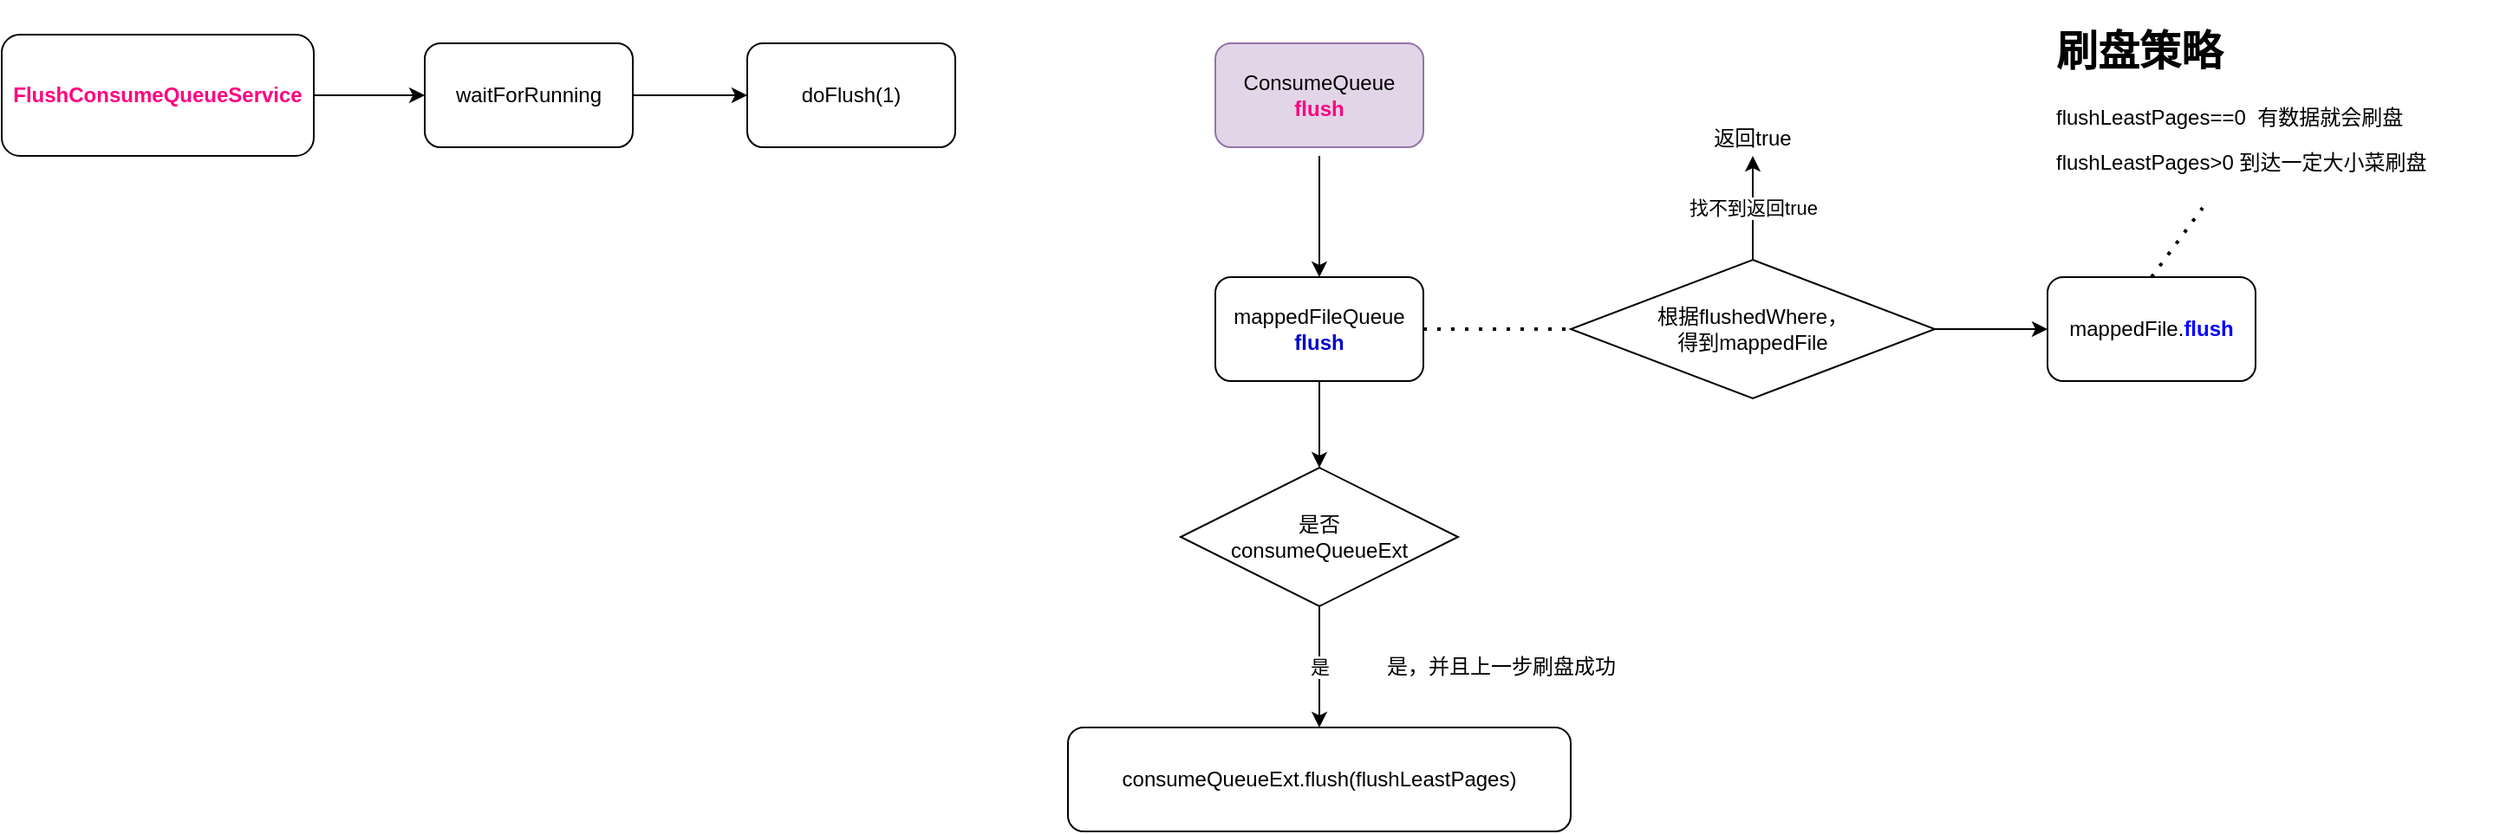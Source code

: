 <mxfile version="14.4.3" type="device" pages="6"><diagram id="mlCv336qkn9zqYAANg1O" name="第 1 页"><mxGraphModel dx="1512" dy="856" grid="1" gridSize="10" guides="1" tooltips="1" connect="1" arrows="1" fold="1" page="1" pageScale="1" pageWidth="827" pageHeight="1169" math="0" shadow="0"><root><mxCell id="rTCLO-SnC2T0UsD1qOaw-0"/><mxCell id="rTCLO-SnC2T0UsD1qOaw-1" parent="rTCLO-SnC2T0UsD1qOaw-0"/><mxCell id="e-kpAmxa3B31BTVSATRS-0" value="&lt;b&gt;&lt;font color=&quot;#ff0080&quot;&gt;FlushConsumeQueueService&lt;/font&gt;&lt;/b&gt;" style="rounded=1;whiteSpace=wrap;html=1;" parent="rTCLO-SnC2T0UsD1qOaw-1" vertex="1"><mxGeometry x="170" y="210" width="180" height="70" as="geometry"/></mxCell><mxCell id="e-kpAmxa3B31BTVSATRS-1" value="waitForRunning" style="rounded=1;whiteSpace=wrap;html=1;" parent="rTCLO-SnC2T0UsD1qOaw-1" vertex="1"><mxGeometry x="414" y="215" width="120" height="60" as="geometry"/></mxCell><mxCell id="e-kpAmxa3B31BTVSATRS-2" value="" style="endArrow=classic;html=1;exitX=1;exitY=0.5;exitDx=0;exitDy=0;entryX=0;entryY=0.5;entryDx=0;entryDy=0;" parent="rTCLO-SnC2T0UsD1qOaw-1" source="e-kpAmxa3B31BTVSATRS-0" target="e-kpAmxa3B31BTVSATRS-1" edge="1"><mxGeometry width="50" height="50" relative="1" as="geometry"><mxPoint x="410" y="330" as="sourcePoint"/><mxPoint x="500" y="390" as="targetPoint"/></mxGeometry></mxCell><mxCell id="e-kpAmxa3B31BTVSATRS-3" value="doFlush(1)" style="rounded=1;whiteSpace=wrap;html=1;" parent="rTCLO-SnC2T0UsD1qOaw-1" vertex="1"><mxGeometry x="600" y="215" width="120" height="60" as="geometry"/></mxCell><mxCell id="e-kpAmxa3B31BTVSATRS-4" value="" style="endArrow=classic;html=1;entryX=0;entryY=0.5;entryDx=0;entryDy=0;" parent="rTCLO-SnC2T0UsD1qOaw-1" source="e-kpAmxa3B31BTVSATRS-1" target="e-kpAmxa3B31BTVSATRS-3" edge="1"><mxGeometry width="50" height="50" relative="1" as="geometry"><mxPoint x="450" y="440" as="sourcePoint"/><mxPoint x="500" y="390" as="targetPoint"/></mxGeometry></mxCell><mxCell id="e-kpAmxa3B31BTVSATRS-5" value="ConsumeQueue&lt;br&gt;&lt;b&gt;&lt;font color=&quot;#ff0080&quot;&gt;flush&lt;/font&gt;&lt;/b&gt;" style="rounded=1;whiteSpace=wrap;html=1;fillColor=#e1d5e7;strokeColor=#9673a6;" parent="rTCLO-SnC2T0UsD1qOaw-1" vertex="1"><mxGeometry x="870" y="215" width="120" height="60" as="geometry"/></mxCell><mxCell id="e-kpAmxa3B31BTVSATRS-7" value="mappedFileQueue&lt;br&gt;&lt;b&gt;&lt;font color=&quot;#0000cc&quot;&gt;flush&lt;/font&gt;&lt;/b&gt;" style="rounded=1;whiteSpace=wrap;html=1;" parent="rTCLO-SnC2T0UsD1qOaw-1" vertex="1"><mxGeometry x="870" y="350" width="120" height="60" as="geometry"/></mxCell><mxCell id="e-kpAmxa3B31BTVSATRS-8" value="" style="endArrow=classic;html=1;" parent="rTCLO-SnC2T0UsD1qOaw-1" target="e-kpAmxa3B31BTVSATRS-7" edge="1"><mxGeometry width="50" height="50" relative="1" as="geometry"><mxPoint x="930" y="280" as="sourcePoint"/><mxPoint x="790" y="370" as="targetPoint"/></mxGeometry></mxCell><mxCell id="e-kpAmxa3B31BTVSATRS-9" value="是否&lt;br&gt;consumeQueueExt" style="rhombus;whiteSpace=wrap;html=1;" parent="rTCLO-SnC2T0UsD1qOaw-1" vertex="1"><mxGeometry x="850" y="460" width="160" height="80" as="geometry"/></mxCell><mxCell id="e-kpAmxa3B31BTVSATRS-10" value="" style="endArrow=classic;html=1;exitX=0.5;exitY=1;exitDx=0;exitDy=0;" parent="rTCLO-SnC2T0UsD1qOaw-1" source="e-kpAmxa3B31BTVSATRS-7" target="e-kpAmxa3B31BTVSATRS-9" edge="1"><mxGeometry width="50" height="50" relative="1" as="geometry"><mxPoint x="740" y="420" as="sourcePoint"/><mxPoint x="790" y="370" as="targetPoint"/></mxGeometry></mxCell><mxCell id="e-kpAmxa3B31BTVSATRS-11" value="consumeQueueExt.flush(flushLeastPages)" style="rounded=1;whiteSpace=wrap;html=1;" parent="rTCLO-SnC2T0UsD1qOaw-1" vertex="1"><mxGeometry x="785" y="610" width="290" height="60" as="geometry"/></mxCell><mxCell id="e-kpAmxa3B31BTVSATRS-13" value="是" style="endArrow=classic;html=1;exitX=0.5;exitY=1;exitDx=0;exitDy=0;" parent="rTCLO-SnC2T0UsD1qOaw-1" source="e-kpAmxa3B31BTVSATRS-9" target="e-kpAmxa3B31BTVSATRS-11" edge="1"><mxGeometry width="50" height="50" relative="1" as="geometry"><mxPoint x="740" y="420" as="sourcePoint"/><mxPoint x="790" y="370" as="targetPoint"/></mxGeometry></mxCell><mxCell id="e-kpAmxa3B31BTVSATRS-14" value="是，并且上一步刷盘成功" style="text;html=1;strokeColor=none;fillColor=none;align=center;verticalAlign=middle;whiteSpace=wrap;rounded=0;" parent="rTCLO-SnC2T0UsD1qOaw-1" vertex="1"><mxGeometry x="960" y="565" width="150" height="20" as="geometry"/></mxCell><mxCell id="e-kpAmxa3B31BTVSATRS-16" value="" style="endArrow=none;dashed=1;html=1;dashPattern=1 3;strokeWidth=2;" parent="rTCLO-SnC2T0UsD1qOaw-1" source="e-kpAmxa3B31BTVSATRS-7" edge="1"><mxGeometry width="50" height="50" relative="1" as="geometry"><mxPoint x="740" y="410" as="sourcePoint"/><mxPoint x="1075" y="380" as="targetPoint"/></mxGeometry></mxCell><mxCell id="e-kpAmxa3B31BTVSATRS-17" value="&lt;span&gt;根据flushedWhere，&lt;br&gt;得到mappedFile&lt;/span&gt;" style="rhombus;whiteSpace=wrap;html=1;" parent="rTCLO-SnC2T0UsD1qOaw-1" vertex="1"><mxGeometry x="1075" y="340" width="210" height="80" as="geometry"/></mxCell><mxCell id="e-kpAmxa3B31BTVSATRS-20" value="返回true" style="text;html=1;strokeColor=none;fillColor=none;align=center;verticalAlign=middle;whiteSpace=wrap;rounded=0;" parent="rTCLO-SnC2T0UsD1qOaw-1" vertex="1"><mxGeometry x="1125" y="260" width="110" height="20" as="geometry"/></mxCell><mxCell id="e-kpAmxa3B31BTVSATRS-21" value="找不到返回true" style="endArrow=classic;html=1;entryX=0.5;entryY=1;entryDx=0;entryDy=0;" parent="rTCLO-SnC2T0UsD1qOaw-1" source="e-kpAmxa3B31BTVSATRS-17" target="e-kpAmxa3B31BTVSATRS-20" edge="1"><mxGeometry width="50" height="50" relative="1" as="geometry"><mxPoint x="1040" y="400" as="sourcePoint"/><mxPoint x="1090" y="350" as="targetPoint"/></mxGeometry></mxCell><mxCell id="e-kpAmxa3B31BTVSATRS-22" value="mappedFile.&lt;b&gt;&lt;font color=&quot;#0000ff&quot;&gt;flush&lt;/font&gt;&lt;/b&gt;" style="rounded=1;whiteSpace=wrap;html=1;" parent="rTCLO-SnC2T0UsD1qOaw-1" vertex="1"><mxGeometry x="1350" y="350" width="120" height="60" as="geometry"/></mxCell><mxCell id="e-kpAmxa3B31BTVSATRS-23" value="" style="endArrow=classic;html=1;entryX=0;entryY=0.5;entryDx=0;entryDy=0;exitX=1;exitY=0.5;exitDx=0;exitDy=0;" parent="rTCLO-SnC2T0UsD1qOaw-1" source="e-kpAmxa3B31BTVSATRS-17" target="e-kpAmxa3B31BTVSATRS-22" edge="1"><mxGeometry width="50" height="50" relative="1" as="geometry"><mxPoint x="1040" y="400" as="sourcePoint"/><mxPoint x="1090" y="350" as="targetPoint"/></mxGeometry></mxCell><mxCell id="e-kpAmxa3B31BTVSATRS-26" value="&lt;h1&gt;刷盘策略&lt;/h1&gt;&lt;p&gt;flushLeastPages==0&amp;nbsp; 有数据就会刷盘&lt;/p&gt;&lt;p&gt;flushLeastPages&amp;gt;0 到达一定大小菜刷盘&lt;br&gt;&lt;/p&gt;&lt;p&gt;&lt;br&gt;&lt;/p&gt;" style="text;html=1;strokeColor=none;fillColor=none;spacing=5;spacingTop=-20;whiteSpace=wrap;overflow=hidden;rounded=0;" parent="rTCLO-SnC2T0UsD1qOaw-1" vertex="1"><mxGeometry x="1350" y="200" width="260" height="110" as="geometry"/></mxCell><mxCell id="e-kpAmxa3B31BTVSATRS-28" value="" style="endArrow=none;dashed=1;html=1;dashPattern=1 3;strokeWidth=2;exitX=0.5;exitY=0;exitDx=0;exitDy=0;" parent="rTCLO-SnC2T0UsD1qOaw-1" source="e-kpAmxa3B31BTVSATRS-22" target="e-kpAmxa3B31BTVSATRS-26" edge="1"><mxGeometry width="50" height="50" relative="1" as="geometry"><mxPoint x="1470" y="400" as="sourcePoint"/><mxPoint x="1520" y="350" as="targetPoint"/></mxGeometry></mxCell></root></mxGraphModel></diagram><diagram id="-BLTdf2YUc0L6W5GIcV6" name="MQClientInstance"><mxGraphModel dx="1512" dy="856" grid="1" gridSize="10" guides="1" tooltips="1" connect="1" arrows="1" fold="1" page="1" pageScale="1" pageWidth="827" pageHeight="1169" math="0" shadow="0"><root><mxCell id="8nMlIIEKiDVuCPkVHBpG-0"/><mxCell id="8nMlIIEKiDVuCPkVHBpG-1" parent="8nMlIIEKiDVuCPkVHBpG-0"/><mxCell id="8nMlIIEKiDVuCPkVHBpG-3" value="MQClientInstance&lt;br&gt;&lt;b&gt;&lt;font color=&quot;#ff3399&quot;&gt;start&lt;/font&gt;&lt;/b&gt;()" style="rounded=1;whiteSpace=wrap;html=1;" parent="8nMlIIEKiDVuCPkVHBpG-1" vertex="1"><mxGeometry x="110" y="220" width="120" height="60" as="geometry"/></mxCell><mxCell id="8nMlIIEKiDVuCPkVHBpG-4" value="startScheduledTask()" style="rounded=1;whiteSpace=wrap;html=1;" parent="8nMlIIEKiDVuCPkVHBpG-1" vertex="1"><mxGeometry x="310" y="220" width="120" height="60" as="geometry"/></mxCell><mxCell id="8nMlIIEKiDVuCPkVHBpG-5" value="" style="endArrow=classic;html=1;exitX=1;exitY=0.5;exitDx=0;exitDy=0;" parent="8nMlIIEKiDVuCPkVHBpG-1" source="8nMlIIEKiDVuCPkVHBpG-3" target="8nMlIIEKiDVuCPkVHBpG-4" edge="1"><mxGeometry width="50" height="50" relative="1" as="geometry"><mxPoint x="250" y="260" as="sourcePoint"/><mxPoint x="440" y="380" as="targetPoint"/></mxGeometry></mxCell><mxCell id="8nMlIIEKiDVuCPkVHBpG-6" value="MQClientInstance.this.&lt;b&gt;&lt;font color=&quot;#0000ff&quot;&gt;updateTopicRouteInfoFromNameServer&lt;/font&gt;&lt;/b&gt;()&lt;br&gt;默认30s" style="rounded=0;whiteSpace=wrap;html=1;" parent="8nMlIIEKiDVuCPkVHBpG-1" vertex="1"><mxGeometry x="430" y="210" width="360" height="40" as="geometry"/></mxCell><mxCell id="8nMlIIEKiDVuCPkVHBpG-7" value="" style="rounded=0;whiteSpace=wrap;html=1;" parent="8nMlIIEKiDVuCPkVHBpG-1" vertex="1"><mxGeometry x="430" y="250" width="360" height="40" as="geometry"/></mxCell><mxCell id="8nMlIIEKiDVuCPkVHBpG-8" value="定时器" style="text;html=1;strokeColor=none;fillColor=none;align=center;verticalAlign=middle;whiteSpace=wrap;rounded=0;" parent="8nMlIIEKiDVuCPkVHBpG-1" vertex="1"><mxGeometry x="570" y="180" width="40" height="20" as="geometry"/></mxCell></root></mxGraphModel></diagram><diagram id="40cXYdJFTR3Su5D-qmKA" name="topic"><mxGraphModel dx="1512" dy="856" grid="1" gridSize="10" guides="1" tooltips="1" connect="1" arrows="1" fold="1" page="1" pageScale="1" pageWidth="827" pageHeight="1169" math="0" shadow="0"><root><mxCell id="HVUXhJSNc8OJUg3BvB5_-0"/><mxCell id="HVUXhJSNc8OJUg3BvB5_-1" parent="HVUXhJSNc8OJUg3BvB5_-0"/><mxCell id="HVUXhJSNc8OJUg3BvB5_-2" value="&lt;div&gt;&lt;br&gt;                writeQueueNums=3&lt;br&gt;              &lt;/div&gt;" style="text;html=1;strokeColor=none;fillColor=none;align=center;verticalAlign=middle;whiteSpace=wrap;rounded=0;" parent="HVUXhJSNc8OJUg3BvB5_-1" vertex="1"><mxGeometry x="255" y="180" width="170" height="20" as="geometry"/></mxCell><mxCell id="HVUXhJSNc8OJUg3BvB5_-3" value="topic" style="rounded=1;whiteSpace=wrap;html=1;" parent="HVUXhJSNc8OJUg3BvB5_-1" vertex="1"><mxGeometry x="80" y="440" width="120" height="40" as="geometry"/></mxCell><mxCell id="HVUXhJSNc8OJUg3BvB5_-4" value="master0" style="rounded=1;whiteSpace=wrap;html=1;" parent="HVUXhJSNc8OJUg3BvB5_-1" vertex="1"><mxGeometry x="280" y="280" width="120" height="40" as="geometry"/></mxCell><mxCell id="HVUXhJSNc8OJUg3BvB5_-5" value="master1" style="rounded=1;whiteSpace=wrap;html=1;" parent="HVUXhJSNc8OJUg3BvB5_-1" vertex="1"><mxGeometry x="280" y="440" width="120" height="40" as="geometry"/></mxCell><mxCell id="HVUXhJSNc8OJUg3BvB5_-6" value="master2" style="rounded=1;whiteSpace=wrap;html=1;" parent="HVUXhJSNc8OJUg3BvB5_-1" vertex="1"><mxGeometry x="280" y="620" width="120" height="40" as="geometry"/></mxCell><mxCell id="HVUXhJSNc8OJUg3BvB5_-7" value="" style="endArrow=classic;html=1;exitX=1;exitY=0.5;exitDx=0;exitDy=0;entryX=0;entryY=0.75;entryDx=0;entryDy=0;" parent="HVUXhJSNc8OJUg3BvB5_-1" source="HVUXhJSNc8OJUg3BvB5_-3" target="HVUXhJSNc8OJUg3BvB5_-4" edge="1"><mxGeometry width="50" height="50" relative="1" as="geometry"><mxPoint x="390" y="440" as="sourcePoint"/><mxPoint x="440" y="390" as="targetPoint"/></mxGeometry></mxCell><mxCell id="HVUXhJSNc8OJUg3BvB5_-8" value="" style="endArrow=classic;html=1;exitX=1;exitY=0.5;exitDx=0;exitDy=0;entryX=0;entryY=0.5;entryDx=0;entryDy=0;" parent="HVUXhJSNc8OJUg3BvB5_-1" source="HVUXhJSNc8OJUg3BvB5_-3" target="HVUXhJSNc8OJUg3BvB5_-5" edge="1"><mxGeometry width="50" height="50" relative="1" as="geometry"><mxPoint x="330" y="430" as="sourcePoint"/><mxPoint x="440" y="390" as="targetPoint"/></mxGeometry></mxCell><mxCell id="HVUXhJSNc8OJUg3BvB5_-9" value="" style="endArrow=classic;html=1;exitX=1;exitY=0.5;exitDx=0;exitDy=0;entryX=0;entryY=0.5;entryDx=0;entryDy=0;" parent="HVUXhJSNc8OJUg3BvB5_-1" source="HVUXhJSNc8OJUg3BvB5_-3" target="HVUXhJSNc8OJUg3BvB5_-6" edge="1"><mxGeometry width="50" height="50" relative="1" as="geometry"><mxPoint x="260" y="420" as="sourcePoint"/><mxPoint x="440" y="390" as="targetPoint"/></mxGeometry></mxCell><mxCell id="HVUXhJSNc8OJUg3BvB5_-11" value="queue0" style="ellipse;whiteSpace=wrap;html=1;" parent="HVUXhJSNc8OJUg3BvB5_-1" vertex="1"><mxGeometry x="510" y="190" width="120" height="50" as="geometry"/></mxCell><mxCell id="HVUXhJSNc8OJUg3BvB5_-12" value="&lt;span&gt;queue1&lt;/span&gt;" style="ellipse;whiteSpace=wrap;html=1;" parent="HVUXhJSNc8OJUg3BvB5_-1" vertex="1"><mxGeometry x="510" y="250" width="120" height="50" as="geometry"/></mxCell><mxCell id="HVUXhJSNc8OJUg3BvB5_-13" value="&lt;span&gt;queue2&lt;/span&gt;" style="ellipse;whiteSpace=wrap;html=1;" parent="HVUXhJSNc8OJUg3BvB5_-1" vertex="1"><mxGeometry x="510" y="310" width="120" height="50" as="geometry"/></mxCell><mxCell id="HVUXhJSNc8OJUg3BvB5_-14" value="queue0" style="ellipse;whiteSpace=wrap;html=1;" parent="HVUXhJSNc8OJUg3BvB5_-1" vertex="1"><mxGeometry x="670" y="380" width="120" height="50" as="geometry"/></mxCell><mxCell id="HVUXhJSNc8OJUg3BvB5_-15" value="&lt;span&gt;queue1&lt;/span&gt;" style="ellipse;whiteSpace=wrap;html=1;" parent="HVUXhJSNc8OJUg3BvB5_-1" vertex="1"><mxGeometry x="670" y="440" width="120" height="50" as="geometry"/></mxCell><mxCell id="HVUXhJSNc8OJUg3BvB5_-16" value="&lt;span&gt;queue2&lt;/span&gt;" style="ellipse;whiteSpace=wrap;html=1;" parent="HVUXhJSNc8OJUg3BvB5_-1" vertex="1"><mxGeometry x="670" y="500" width="120" height="50" as="geometry"/></mxCell><mxCell id="HVUXhJSNc8OJUg3BvB5_-17" value="queue0" style="ellipse;whiteSpace=wrap;html=1;" parent="HVUXhJSNc8OJUg3BvB5_-1" vertex="1"><mxGeometry x="480" y="540" width="120" height="50" as="geometry"/></mxCell><mxCell id="HVUXhJSNc8OJUg3BvB5_-18" value="&lt;span&gt;queue1&lt;/span&gt;" style="ellipse;whiteSpace=wrap;html=1;" parent="HVUXhJSNc8OJUg3BvB5_-1" vertex="1"><mxGeometry x="480" y="600" width="120" height="50" as="geometry"/></mxCell><mxCell id="HVUXhJSNc8OJUg3BvB5_-19" value="&lt;span&gt;queue2&lt;/span&gt;" style="ellipse;whiteSpace=wrap;html=1;" parent="HVUXhJSNc8OJUg3BvB5_-1" vertex="1"><mxGeometry x="480" y="660" width="120" height="50" as="geometry"/></mxCell><mxCell id="HVUXhJSNc8OJUg3BvB5_-20" value="" style="endArrow=classic;html=1;exitX=1;exitY=0.5;exitDx=0;exitDy=0;entryX=0;entryY=0.5;entryDx=0;entryDy=0;" parent="HVUXhJSNc8OJUg3BvB5_-1" source="HVUXhJSNc8OJUg3BvB5_-4" target="HVUXhJSNc8OJUg3BvB5_-11" edge="1"><mxGeometry width="50" height="50" relative="1" as="geometry"><mxPoint x="390" y="440" as="sourcePoint"/><mxPoint x="440" y="390" as="targetPoint"/></mxGeometry></mxCell><mxCell id="HVUXhJSNc8OJUg3BvB5_-21" value="" style="endArrow=classic;html=1;exitX=1;exitY=0.75;exitDx=0;exitDy=0;entryX=0;entryY=1;entryDx=0;entryDy=0;" parent="HVUXhJSNc8OJUg3BvB5_-1" source="HVUXhJSNc8OJUg3BvB5_-4" target="HVUXhJSNc8OJUg3BvB5_-12" edge="1"><mxGeometry width="50" height="50" relative="1" as="geometry"><mxPoint x="390" y="440" as="sourcePoint"/><mxPoint x="440" y="390" as="targetPoint"/></mxGeometry></mxCell><mxCell id="HVUXhJSNc8OJUg3BvB5_-22" value="" style="endArrow=classic;html=1;exitX=1;exitY=0.75;exitDx=0;exitDy=0;" parent="HVUXhJSNc8OJUg3BvB5_-1" source="HVUXhJSNc8OJUg3BvB5_-4" target="HVUXhJSNc8OJUg3BvB5_-13" edge="1"><mxGeometry width="50" height="50" relative="1" as="geometry"><mxPoint x="390" y="440" as="sourcePoint"/><mxPoint x="440" y="390" as="targetPoint"/></mxGeometry></mxCell><mxCell id="HVUXhJSNc8OJUg3BvB5_-23" value="" style="endArrow=classic;html=1;entryX=0.033;entryY=0.22;entryDx=0;entryDy=0;entryPerimeter=0;exitX=1;exitY=0.25;exitDx=0;exitDy=0;" parent="HVUXhJSNc8OJUg3BvB5_-1" source="HVUXhJSNc8OJUg3BvB5_-5" target="HVUXhJSNc8OJUg3BvB5_-14" edge="1"><mxGeometry width="50" height="50" relative="1" as="geometry"><mxPoint x="390" y="440" as="sourcePoint"/><mxPoint x="440" y="390" as="targetPoint"/></mxGeometry></mxCell><mxCell id="HVUXhJSNc8OJUg3BvB5_-24" value="" style="endArrow=classic;html=1;exitX=1;exitY=0.5;exitDx=0;exitDy=0;" parent="HVUXhJSNc8OJUg3BvB5_-1" source="HVUXhJSNc8OJUg3BvB5_-5" target="HVUXhJSNc8OJUg3BvB5_-15" edge="1"><mxGeometry width="50" height="50" relative="1" as="geometry"><mxPoint x="390" y="440" as="sourcePoint"/><mxPoint x="440" y="390" as="targetPoint"/></mxGeometry></mxCell><mxCell id="HVUXhJSNc8OJUg3BvB5_-25" value="" style="endArrow=classic;html=1;exitX=1;exitY=0.75;exitDx=0;exitDy=0;" parent="HVUXhJSNc8OJUg3BvB5_-1" source="HVUXhJSNc8OJUg3BvB5_-5" target="HVUXhJSNc8OJUg3BvB5_-16" edge="1"><mxGeometry width="50" height="50" relative="1" as="geometry"><mxPoint x="390" y="440" as="sourcePoint"/><mxPoint x="440" y="390" as="targetPoint"/></mxGeometry></mxCell><mxCell id="HVUXhJSNc8OJUg3BvB5_-26" value="" style="endArrow=classic;html=1;exitX=1;exitY=0.5;exitDx=0;exitDy=0;" parent="HVUXhJSNc8OJUg3BvB5_-1" source="HVUXhJSNc8OJUg3BvB5_-6" target="HVUXhJSNc8OJUg3BvB5_-17" edge="1"><mxGeometry width="50" height="50" relative="1" as="geometry"><mxPoint x="390" y="540" as="sourcePoint"/><mxPoint x="440" y="490" as="targetPoint"/></mxGeometry></mxCell><mxCell id="HVUXhJSNc8OJUg3BvB5_-27" value="" style="endArrow=classic;html=1;exitX=1;exitY=0.75;exitDx=0;exitDy=0;" parent="HVUXhJSNc8OJUg3BvB5_-1" source="HVUXhJSNc8OJUg3BvB5_-6" target="HVUXhJSNc8OJUg3BvB5_-18" edge="1"><mxGeometry width="50" height="50" relative="1" as="geometry"><mxPoint x="390" y="540" as="sourcePoint"/><mxPoint x="440" y="490" as="targetPoint"/></mxGeometry></mxCell><mxCell id="HVUXhJSNc8OJUg3BvB5_-28" value="" style="endArrow=classic;html=1;exitX=1;exitY=1;exitDx=0;exitDy=0;entryX=0;entryY=0.5;entryDx=0;entryDy=0;" parent="HVUXhJSNc8OJUg3BvB5_-1" source="HVUXhJSNc8OJUg3BvB5_-6" target="HVUXhJSNc8OJUg3BvB5_-19" edge="1"><mxGeometry width="50" height="50" relative="1" as="geometry"><mxPoint x="390" y="540" as="sourcePoint"/><mxPoint x="440" y="490" as="targetPoint"/></mxGeometry></mxCell></root></mxGraphModel></diagram><diagram id="7MJ5ajCPgqX0CI11gMmA" name="Producer"><mxGraphModel dx="2339" dy="856" grid="1" gridSize="10" guides="1" tooltips="1" connect="1" arrows="1" fold="1" page="1" pageScale="1" pageWidth="827" pageHeight="1169" math="0" shadow="0"><root><mxCell id="dYBNfW_a5CgDjhHkG75G-0"/><mxCell id="dYBNfW_a5CgDjhHkG75G-1" parent="dYBNfW_a5CgDjhHkG75G-0"/><mxCell id="dYBNfW_a5CgDjhHkG75G-2" value="mQClientAPIImpl&lt;br&gt;&lt;b&gt;&lt;font color=&quot;#ff0080&quot;&gt;getDefaultTopicRouteInfoFromNameServer&lt;br&gt;从nameserver获取broker等相关数据&lt;br&gt;&lt;/font&gt;&lt;/b&gt;" style="rounded=1;whiteSpace=wrap;html=1;" vertex="1" parent="dYBNfW_a5CgDjhHkG75G-1"><mxGeometry x="120" y="210" width="350" height="50" as="geometry"/></mxCell><mxCell id="dYBNfW_a5CgDjhHkG75G-3" value="转成TopicRouteData" style="rounded=1;whiteSpace=wrap;html=1;" vertex="1" parent="dYBNfW_a5CgDjhHkG75G-1"><mxGeometry x="225" y="300" width="140" height="60" as="geometry"/></mxCell><mxCell id="dYBNfW_a5CgDjhHkG75G-4" value="" style="endArrow=classic;html=1;exitX=0.5;exitY=1;exitDx=0;exitDy=0;" edge="1" parent="dYBNfW_a5CgDjhHkG75G-1" source="dYBNfW_a5CgDjhHkG75G-2" target="dYBNfW_a5CgDjhHkG75G-3"><mxGeometry width="50" height="50" relative="1" as="geometry"><mxPoint x="390" y="520" as="sourcePoint"/><mxPoint x="440" y="470" as="targetPoint"/></mxGeometry></mxCell><mxCell id="dYBNfW_a5CgDjhHkG75G-5" value="&lt;pre style=&quot;background-color: #131314 ; color: #ebebeb ; font-family: &amp;quot;consolas&amp;quot; ; font-size: 9.8pt&quot;&gt;&lt;span style=&quot;color: #ed864a&quot;&gt;for &lt;/span&gt;(&lt;span style=&quot;color: #ffffff&quot;&gt;BrokerData &lt;/span&gt;&lt;span style=&quot;color: #ffc97c&quot;&gt;bd &lt;/span&gt;: &lt;span style=&quot;color: #ffc97c&quot;&gt;topicRouteData&lt;/span&gt;.getBrokerDatas()) { &lt;span style=&quot;color: #808080&quot;&gt;// &lt;/span&gt;&lt;span style=&quot;color: #808080 ; font-family: &amp;quot;arial unicode ms&amp;quot;&quot;&gt;把&lt;/span&gt;&lt;span style=&quot;color: #808080&quot;&gt;broker&lt;/span&gt;&lt;span style=&quot;color: #808080 ; font-family: &amp;quot;arial unicode ms&amp;quot;&quot;&gt;存放到&lt;/span&gt;&lt;span style=&quot;color: #808080&quot;&gt;brokerAddrTable&lt;br&gt;&lt;/span&gt;&lt;span style=&quot;color: #808080&quot;&gt;    &lt;/span&gt;&lt;span style=&quot;color: #ed864a&quot;&gt;this&lt;/span&gt;.&lt;span style=&quot;color: #ed94ff&quot;&gt;brokerAddrTable&lt;/span&gt;.put(&lt;span style=&quot;color: #ffc97c&quot;&gt;bd&lt;/span&gt;.getBrokerName()&lt;span style=&quot;color: #ed864a ; font-weight: bold&quot;&gt;, &lt;/span&gt;&lt;span style=&quot;color: #ffc97c&quot;&gt;bd&lt;/span&gt;.getBrokerAddrs())&lt;span style=&quot;color: #ed864a ; font-weight: bold&quot;&gt;;&lt;br&gt;&lt;/span&gt;}&lt;/pre&gt;" style="text;whiteSpace=wrap;html=1;" vertex="1" parent="dYBNfW_a5CgDjhHkG75G-1"><mxGeometry y="410" width="550" height="70" as="geometry"/></mxCell><mxCell id="dYBNfW_a5CgDjhHkG75G-6" value="" style="endArrow=classic;html=1;exitX=0.5;exitY=1;exitDx=0;exitDy=0;" edge="1" parent="dYBNfW_a5CgDjhHkG75G-1" source="dYBNfW_a5CgDjhHkG75G-3" target="dYBNfW_a5CgDjhHkG75G-5"><mxGeometry width="50" height="50" relative="1" as="geometry"><mxPoint x="390" y="520" as="sourcePoint"/><mxPoint x="440" y="470" as="targetPoint"/></mxGeometry></mxCell><mxCell id="dYBNfW_a5CgDjhHkG75G-7" value="存到brokerAddrTable" style="text;html=1;strokeColor=none;fillColor=none;align=center;verticalAlign=middle;whiteSpace=wrap;rounded=0;" vertex="1" parent="dYBNfW_a5CgDjhHkG75G-1"><mxGeometry x="20" y="380" width="180" height="20" as="geometry"/></mxCell><mxCell id="dYBNfW_a5CgDjhHkG75G-8" value="&lt;pre style=&quot;background-color: #131314 ; color: #ebebeb ; font-family: &amp;quot;consolas&amp;quot; ; font-size: 9.8pt&quot;&gt;&lt;span style=&quot;color: #ed864a&quot;&gt;public class &lt;/span&gt;&lt;span style=&quot;color: #ffffff&quot;&gt;PermName &lt;/span&gt;{&lt;br&gt;    &lt;span style=&quot;color: #ed864a&quot;&gt;public static final int &lt;/span&gt;&lt;span style=&quot;color: #ccb722 ; font-style: italic&quot;&gt;PERM_PRIORITY &lt;/span&gt;= &lt;span style=&quot;color: #33ccff ; font-weight: bold&quot;&gt;0x1 &lt;/span&gt;&amp;lt;&amp;lt; &lt;span style=&quot;color: #33ccff ; font-weight: bold&quot;&gt;3&lt;/span&gt;&lt;span style=&quot;color: #ed864a ; font-weight: bold&quot;&gt;;&lt;br&gt;&lt;/span&gt;&lt;span style=&quot;color: #ed864a ; font-weight: bold&quot;&gt;    &lt;/span&gt;&lt;span style=&quot;color: #ed864a&quot;&gt;public static final int &lt;/span&gt;&lt;span style=&quot;color: #ccb722 ; font-style: italic&quot;&gt;PERM_READ &lt;/span&gt;= &lt;span style=&quot;color: #33ccff ; font-weight: bold&quot;&gt;0x1 &lt;/span&gt;&amp;lt;&amp;lt; &lt;span style=&quot;color: #33ccff ; font-weight: bold&quot;&gt;2&lt;/span&gt;&lt;span style=&quot;color: #ed864a ; font-weight: bold&quot;&gt;; &lt;/span&gt;&lt;span style=&quot;color: #808080&quot;&gt;// 4&lt;br&gt;&lt;/span&gt;&lt;span style=&quot;color: #808080&quot;&gt;    &lt;/span&gt;&lt;span style=&quot;color: #ed864a&quot;&gt;public static final int &lt;/span&gt;&lt;span style=&quot;color: #ccb722 ; font-style: italic&quot;&gt;PERM_WRITE &lt;/span&gt;= &lt;span style=&quot;color: #33ccff ; font-weight: bold&quot;&gt;0x1 &lt;/span&gt;&amp;lt;&amp;lt; &lt;span style=&quot;color: #33ccff ; font-weight: bold&quot;&gt;1&lt;/span&gt;&lt;span style=&quot;color: #ed864a ; font-weight: bold&quot;&gt;; &lt;/span&gt;&lt;span style=&quot;color: #808080&quot;&gt;// 2&lt;br&gt;&lt;/span&gt;&lt;span style=&quot;color: #808080&quot;&gt;    &lt;/span&gt;&lt;span style=&quot;color: #ed864a&quot;&gt;public static final int &lt;/span&gt;&lt;span style=&quot;color: #ccb722 ; font-style: italic&quot;&gt;PERM_INHERIT &lt;/span&gt;= &lt;span style=&quot;color: #33ccff ; font-weight: bold&quot;&gt;0x1 &lt;/span&gt;&amp;lt;&amp;lt; &lt;span style=&quot;color: #33ccff ; font-weight: bold&quot;&gt;0&lt;/span&gt;&lt;span style=&quot;color: #ed864a ; font-weight: bold&quot;&gt;; &lt;/span&gt;&lt;span style=&quot;color: #808080&quot;&gt;// 1&lt;/span&gt;&lt;/pre&gt;" style="text;whiteSpace=wrap;html=1;" vertex="1" parent="dYBNfW_a5CgDjhHkG75G-1"><mxGeometry x="-360" y="160" width="430" height="110" as="geometry"/></mxCell><mxCell id="dYBNfW_a5CgDjhHkG75G-9" value="producer.&lt;b&gt;&lt;font color=&quot;#0000ff&quot;&gt;send&lt;/font&gt;&lt;/b&gt;" style="rounded=1;whiteSpace=wrap;html=1;" vertex="1" parent="dYBNfW_a5CgDjhHkG75G-1"><mxGeometry x="-250" y="30" width="120" height="60" as="geometry"/></mxCell><mxCell id="dYBNfW_a5CgDjhHkG75G-10" value="this.&lt;b&gt;&lt;font color=&quot;#3333ff&quot;&gt;defaultMQProducerImpl&lt;/font&gt;&lt;/b&gt;.send(msg)" style="rounded=1;whiteSpace=wrap;html=1;" vertex="1" parent="dYBNfW_a5CgDjhHkG75G-1"><mxGeometry x="-50" y="30" width="240" height="60" as="geometry"/></mxCell><mxCell id="dYBNfW_a5CgDjhHkG75G-11" value="" style="endArrow=classic;html=1;exitX=1;exitY=0.5;exitDx=0;exitDy=0;" edge="1" parent="dYBNfW_a5CgDjhHkG75G-1" source="dYBNfW_a5CgDjhHkG75G-9" target="dYBNfW_a5CgDjhHkG75G-10"><mxGeometry width="50" height="50" relative="1" as="geometry"><mxPoint x="140" y="220" as="sourcePoint"/><mxPoint x="190" y="170" as="targetPoint"/></mxGeometry></mxCell><mxCell id="dYBNfW_a5CgDjhHkG75G-12" value="&lt;b&gt;&lt;font color=&quot;#3333ff&quot;&gt;tryToFindTopicPublishInfo&lt;/font&gt;&lt;/b&gt;(topic)" style="rounded=1;whiteSpace=wrap;html=1;" vertex="1" parent="dYBNfW_a5CgDjhHkG75G-1"><mxGeometry x="300" y="35" width="200" height="50" as="geometry"/></mxCell><mxCell id="dYBNfW_a5CgDjhHkG75G-13" value="" style="endArrow=classic;html=1;entryX=0;entryY=0.5;entryDx=0;entryDy=0;" edge="1" parent="dYBNfW_a5CgDjhHkG75G-1" source="dYBNfW_a5CgDjhHkG75G-10" target="dYBNfW_a5CgDjhHkG75G-12"><mxGeometry width="50" height="50" relative="1" as="geometry"><mxPoint x="140" y="220" as="sourcePoint"/><mxPoint x="190" y="170" as="targetPoint"/></mxGeometry></mxCell><mxCell id="dYBNfW_a5CgDjhHkG75G-14" value="&lt;b&gt;&lt;font color=&quot;#ff0080&quot;&gt;topicPublishInfoTable&lt;/font&gt;&lt;/b&gt;&lt;br&gt;是否存在" style="rhombus;whiteSpace=wrap;html=1;" vertex="1" parent="dYBNfW_a5CgDjhHkG75G-1"><mxGeometry x="580" y="100" width="170" height="80" as="geometry"/></mxCell><mxCell id="dYBNfW_a5CgDjhHkG75G-15" value="" style="endArrow=classic;html=1;entryX=0.329;entryY=0.2;entryDx=0;entryDy=0;entryPerimeter=0;" edge="1" parent="dYBNfW_a5CgDjhHkG75G-1" source="dYBNfW_a5CgDjhHkG75G-12" target="dYBNfW_a5CgDjhHkG75G-14"><mxGeometry width="50" height="50" relative="1" as="geometry"><mxPoint x="220" y="210" as="sourcePoint"/><mxPoint x="270" y="160" as="targetPoint"/></mxGeometry></mxCell><mxCell id="dYBNfW_a5CgDjhHkG75G-16" value="不存在" style="endArrow=classic;html=1;exitX=0.306;exitY=0.813;exitDx=0;exitDy=0;exitPerimeter=0;" edge="1" parent="dYBNfW_a5CgDjhHkG75G-1" source="dYBNfW_a5CgDjhHkG75G-14" target="dYBNfW_a5CgDjhHkG75G-2"><mxGeometry width="50" height="50" relative="1" as="geometry"><mxPoint x="220" y="210" as="sourcePoint"/><mxPoint x="270" y="160" as="targetPoint"/></mxGeometry></mxCell><mxCell id="dYBNfW_a5CgDjhHkG75G-17" value="" style="endArrow=classic;html=1;exitX=1;exitY=0.75;exitDx=0;exitDy=0;" edge="1" parent="dYBNfW_a5CgDjhHkG75G-1" source="dYBNfW_a5CgDjhHkG75G-2" target="dYBNfW_a5CgDjhHkG75G-18"><mxGeometry width="50" height="50" relative="1" as="geometry"><mxPoint x="220" y="210" as="sourcePoint"/><mxPoint x="680" y="290" as="targetPoint"/></mxGeometry></mxCell><mxCell id="dYBNfW_a5CgDjhHkG75G-18" value="最后放到&lt;br&gt;设置haveTopicRouterInfo=true&lt;br&gt;&lt;b&gt;&lt;font color=&quot;#0000ff&quot;&gt;topicPublishInfoTable&lt;br&gt;&lt;br&gt;&lt;/font&gt;&lt;/b&gt;" style="rounded=1;whiteSpace=wrap;html=1;" vertex="1" parent="dYBNfW_a5CgDjhHkG75G-1"><mxGeometry x="620" y="250" width="180" height="60" as="geometry"/></mxCell><mxCell id="dYBNfW_a5CgDjhHkG75G-19" value="&lt;b&gt;&lt;font color=&quot;#3333ff&quot;&gt;defaultMQProducerImpl&lt;/font&gt;&lt;/b&gt;&lt;br&gt;sendDefaultImpl" style="rounded=1;whiteSpace=wrap;html=1;" vertex="1" parent="dYBNfW_a5CgDjhHkG75G-1"><mxGeometry x="-250" y="710" width="180" height="60" as="geometry"/></mxCell><mxCell id="dYBNfW_a5CgDjhHkG75G-20" value="&lt;h1&gt;timesTotal&lt;/h1&gt;&lt;p&gt;重试次数&lt;/p&gt;&lt;p&gt;同步发送默认是1&lt;/p&gt;&lt;p&gt;非同步是1&lt;/p&gt;" style="text;html=1;strokeColor=none;fillColor=none;spacing=5;spacingTop=-20;whiteSpace=wrap;overflow=hidden;rounded=0;" vertex="1" parent="dYBNfW_a5CgDjhHkG75G-1"><mxGeometry x="-260" y="820" width="180" height="120" as="geometry"/></mxCell><mxCell id="dYBNfW_a5CgDjhHkG75G-21" value="" style="endArrow=none;dashed=1;html=1;dashPattern=1 3;strokeWidth=2;exitX=0.439;exitY=0.017;exitDx=0;exitDy=0;exitPerimeter=0;" edge="1" parent="dYBNfW_a5CgDjhHkG75G-1" source="dYBNfW_a5CgDjhHkG75G-20" target="dYBNfW_a5CgDjhHkG75G-19"><mxGeometry width="50" height="50" relative="1" as="geometry"><mxPoint x="220" y="670" as="sourcePoint"/><mxPoint x="270" y="620" as="targetPoint"/></mxGeometry></mxCell><mxCell id="dYBNfW_a5CgDjhHkG75G-22" value="&lt;pre style=&quot;background-color: #131314 ; color: #ebebeb ; font-family: &amp;quot;consolas&amp;quot; ; font-size: 9.8pt&quot;&gt;&lt;span style=&quot;color: #ed864a&quot;&gt;public &lt;/span&gt;&lt;span style=&quot;color: #ffffff&quot;&gt;MessageQueue &lt;/span&gt;&lt;span style=&quot;color: #ffcf40&quot;&gt;selectOneMessageQueue&lt;/span&gt;() {&lt;br&gt;    &lt;span style=&quot;color: #ed864a&quot;&gt;int &lt;/span&gt;&lt;span style=&quot;color: #ffc97c&quot;&gt;index &lt;/span&gt;= &lt;span style=&quot;color: #ed864a&quot;&gt;this&lt;/span&gt;.&lt;span style=&quot;color: #ed94ff&quot;&gt;sendWhichQueue&lt;/span&gt;.getAndIncrement()&lt;span style=&quot;color: #ed864a ; font-weight: bold&quot;&gt;; &lt;/span&gt;&lt;span style=&quot;color: #808080&quot;&gt;// &lt;/span&gt;&lt;span style=&quot;color: #808080 ; font-family: &amp;quot;arial unicode ms&amp;quot;&quot;&gt;如果没设置过  先设置随机数  以后都是&lt;/span&gt;&lt;span style=&quot;color: #808080&quot;&gt;+1&lt;br&gt;&lt;/span&gt;&lt;span style=&quot;color: #808080&quot;&gt;    &lt;/span&gt;&lt;span style=&quot;color: #ed864a&quot;&gt;int &lt;/span&gt;&lt;span style=&quot;color: #ffffff&quot;&gt;pos &lt;/span&gt;= &lt;span style=&quot;color: #ffffff&quot;&gt;Math&lt;/span&gt;.&lt;span style=&quot;font-style: italic&quot;&gt;abs&lt;/span&gt;(&lt;span style=&quot;color: #ffc97c&quot;&gt;index&lt;/span&gt;) % &lt;span style=&quot;color: #ed864a&quot;&gt;this&lt;/span&gt;.&lt;span style=&quot;color: #ed94ff&quot;&gt;messageQueueList&lt;/span&gt;.size()&lt;span style=&quot;color: #ed864a ; font-weight: bold&quot;&gt;;&lt;br&gt;&lt;/span&gt;&lt;span style=&quot;color: #ed864a ; font-weight: bold&quot;&gt;    &lt;/span&gt;&lt;span style=&quot;color: #ed864a&quot;&gt;if &lt;/span&gt;(&lt;span style=&quot;color: #ffffff&quot;&gt;pos &lt;/span&gt;&amp;lt; &lt;span style=&quot;color: #33ccff ; font-weight: bold&quot;&gt;0&lt;/span&gt;)&lt;br&gt;        &lt;span style=&quot;color: #ffffff&quot;&gt;pos &lt;/span&gt;= &lt;span style=&quot;color: #33ccff ; font-weight: bold&quot;&gt;0&lt;/span&gt;&lt;span style=&quot;color: #ed864a ; font-weight: bold&quot;&gt;;&lt;br&gt;&lt;/span&gt;&lt;span style=&quot;color: #ed864a ; font-weight: bold&quot;&gt;    &lt;/span&gt;&lt;span style=&quot;color: #ed864a&quot;&gt;return this&lt;/span&gt;.&lt;span style=&quot;color: #ed94ff&quot;&gt;messageQueueList&lt;/span&gt;.get(&lt;span style=&quot;color: #ffffff&quot;&gt;pos&lt;/span&gt;)&lt;span style=&quot;color: #ed864a ; font-weight: bold&quot;&gt;;&lt;br&gt;&lt;/span&gt;}&lt;/pre&gt;" style="text;whiteSpace=wrap;html=1;" vertex="1" parent="dYBNfW_a5CgDjhHkG75G-1"><mxGeometry x="30" y="660" width="550" height="140" as="geometry"/></mxCell><mxCell id="dYBNfW_a5CgDjhHkG75G-23" value="" style="endArrow=classic;html=1;exitX=1;exitY=0.5;exitDx=0;exitDy=0;" edge="1" parent="dYBNfW_a5CgDjhHkG75G-1" source="dYBNfW_a5CgDjhHkG75G-19" target="dYBNfW_a5CgDjhHkG75G-22"><mxGeometry width="50" height="50" relative="1" as="geometry"><mxPoint x="220" y="670" as="sourcePoint"/><mxPoint x="270" y="620" as="targetPoint"/></mxGeometry></mxCell><mxCell id="dYBNfW_a5CgDjhHkG75G-24" value="TopicPublishInfo 第一次随机，以后都加1" style="text;html=1;strokeColor=none;fillColor=none;align=center;verticalAlign=middle;whiteSpace=wrap;rounded=0;" vertex="1" parent="dYBNfW_a5CgDjhHkG75G-1"><mxGeometry x="110" y="810" width="260" height="10" as="geometry"/></mxCell><mxCell id="JCjRxOaW-BtuA8g-AJM5-0" value="producer.&lt;b&gt;&lt;font color=&quot;#0000ff&quot;&gt;send&lt;/font&gt;&lt;/b&gt;" style="rounded=1;whiteSpace=wrap;html=1;" vertex="1" parent="dYBNfW_a5CgDjhHkG75G-1"><mxGeometry x="-310" y="1340" width="120" height="60" as="geometry"/></mxCell><mxCell id="JCjRxOaW-BtuA8g-AJM5-1" value="this.&lt;b&gt;&lt;font color=&quot;#3333ff&quot;&gt;defaultMQProducerImpl&lt;/font&gt;&lt;/b&gt;.&lt;b&gt;&lt;font color=&quot;#ff0000&quot;&gt;sendSelectImpl&lt;/font&gt;&lt;/b&gt;(msg)" style="rounded=1;whiteSpace=wrap;html=1;" vertex="1" parent="dYBNfW_a5CgDjhHkG75G-1"><mxGeometry x="-110" y="1340" width="310" height="60" as="geometry"/></mxCell><mxCell id="JCjRxOaW-BtuA8g-AJM5-2" value="&lt;h1&gt;Selector&lt;/h1&gt;&lt;p&gt;MessageQueueSelector&lt;br&gt;&lt;/p&gt;" style="text;html=1;strokeColor=none;fillColor=none;spacing=5;spacingTop=-20;whiteSpace=wrap;overflow=hidden;rounded=0;" vertex="1" parent="dYBNfW_a5CgDjhHkG75G-1"><mxGeometry x="-290" y="1150" width="290" height="100" as="geometry"/></mxCell><mxCell id="JCjRxOaW-BtuA8g-AJM5-3" value="" style="endArrow=classic;html=1;exitX=1;exitY=0.5;exitDx=0;exitDy=0;" edge="1" parent="dYBNfW_a5CgDjhHkG75G-1" source="JCjRxOaW-BtuA8g-AJM5-0" target="JCjRxOaW-BtuA8g-AJM5-1"><mxGeometry width="50" height="50" relative="1" as="geometry"><mxPoint x="390" y="1160" as="sourcePoint"/><mxPoint x="440" y="1110" as="targetPoint"/></mxGeometry></mxCell><mxCell id="JCjRxOaW-BtuA8g-AJM5-4" value="&lt;b&gt;&lt;font color=&quot;#3333ff&quot;&gt;tryToFindTopicPublishInfo&lt;/font&gt;&lt;/b&gt;(topic)" style="rounded=1;whiteSpace=wrap;html=1;" vertex="1" parent="dYBNfW_a5CgDjhHkG75G-1"><mxGeometry x="290" y="1345" width="200" height="50" as="geometry"/></mxCell><mxCell id="JCjRxOaW-BtuA8g-AJM5-5" value="&lt;b&gt;&lt;font color=&quot;#ff0080&quot;&gt;topicPublishInfoTable&lt;/font&gt;&lt;/b&gt;" style="rhombus;whiteSpace=wrap;html=1;" vertex="1" parent="dYBNfW_a5CgDjhHkG75G-1"><mxGeometry x="550" y="1405" width="170" height="80" as="geometry"/></mxCell><mxCell id="JCjRxOaW-BtuA8g-AJM5-6" value="" style="endArrow=classic;html=1;exitX=1;exitY=0.5;exitDx=0;exitDy=0;entryX=0;entryY=0.5;entryDx=0;entryDy=0;" edge="1" parent="dYBNfW_a5CgDjhHkG75G-1" source="JCjRxOaW-BtuA8g-AJM5-1" target="JCjRxOaW-BtuA8g-AJM5-4"><mxGeometry width="50" height="50" relative="1" as="geometry"><mxPoint x="390" y="1170" as="sourcePoint"/><mxPoint x="440" y="1120" as="targetPoint"/></mxGeometry></mxCell><mxCell id="JCjRxOaW-BtuA8g-AJM5-7" value="" style="endArrow=classic;html=1;exitX=1.01;exitY=0.64;exitDx=0;exitDy=0;exitPerimeter=0;" edge="1" parent="dYBNfW_a5CgDjhHkG75G-1" source="JCjRxOaW-BtuA8g-AJM5-4" target="JCjRxOaW-BtuA8g-AJM5-5"><mxGeometry width="50" height="50" relative="1" as="geometry"><mxPoint x="390" y="1170" as="sourcePoint"/><mxPoint x="440" y="1120" as="targetPoint"/></mxGeometry></mxCell><mxCell id="JCjRxOaW-BtuA8g-AJM5-8" value="&lt;pre style=&quot;background-color: #131314 ; color: #ebebeb ; font-family: &amp;quot;consolas&amp;quot; ; font-size: 9.8pt&quot;&gt;&lt;span style=&quot;color: #ed864a&quot;&gt;public &lt;/span&gt;&lt;span style=&quot;color: #ffffff&quot;&gt;SendResult &lt;/span&gt;&lt;span style=&quot;color: #ffcf40&quot;&gt;send&lt;/span&gt;(&lt;span style=&quot;color: #ffffff&quot;&gt;Message msg&lt;/span&gt;&lt;span style=&quot;color: #ed864a ; font-weight: bold&quot;&gt;, &lt;/span&gt;&lt;span style=&quot;color: #ffffff&quot;&gt;MessageQueueSelector selector&lt;/span&gt;&lt;span style=&quot;color: #ed864a ; font-weight: bold&quot;&gt;, &lt;/span&gt;&lt;span style=&quot;color: #ffffff&quot;&gt;Object arg&lt;/span&gt;&lt;span style=&quot;color: #ed864a ; font-weight: bold&quot;&gt;, &lt;/span&gt;&lt;span style=&quot;color: #ed864a&quot;&gt;long &lt;/span&gt;&lt;span style=&quot;color: #ffffff&quot;&gt;timeout&lt;/span&gt;)&lt;br&gt;    &lt;span style=&quot;color: #ed864a&quot;&gt;throws &lt;/span&gt;&lt;span style=&quot;color: #ffffff&quot;&gt;MQClientException&lt;/span&gt;&lt;span style=&quot;color: #ed864a ; font-weight: bold&quot;&gt;, &lt;/span&gt;&lt;span style=&quot;color: #ffffff&quot;&gt;RemotingException&lt;/span&gt;&lt;span style=&quot;color: #ed864a ; font-weight: bold&quot;&gt;, &lt;/span&gt;&lt;span style=&quot;color: #ffffff&quot;&gt;MQBrokerException&lt;/span&gt;&lt;span style=&quot;color: #ed864a ; font-weight: bold&quot;&gt;, &lt;/span&gt;&lt;span style=&quot;color: #ffffff&quot;&gt;InterruptedException &lt;/span&gt;{&lt;br&gt;    &lt;span style=&quot;color: #ed864a&quot;&gt;return this&lt;/span&gt;.sendSelectImpl(&lt;span style=&quot;color: #ffffff&quot;&gt;msg&lt;/span&gt;&lt;span style=&quot;color: #ed864a ; font-weight: bold&quot;&gt;, &lt;/span&gt;&lt;span style=&quot;color: #ffffff&quot;&gt;selector&lt;/span&gt;&lt;span style=&quot;color: #ed864a ; font-weight: bold&quot;&gt;, &lt;/span&gt;&lt;span style=&quot;color: #ffffff&quot;&gt;arg&lt;/span&gt;&lt;span style=&quot;color: #ed864a ; font-weight: bold&quot;&gt;, &lt;/span&gt;&lt;span style=&quot;color: #ffffff&quot;&gt;CommunicationMode&lt;/span&gt;.&lt;span style=&quot;color: #ccb722 ; font-style: italic&quot;&gt;SYNC&lt;/span&gt;&lt;span style=&quot;color: #ed864a ; font-weight: bold&quot;&gt;, &lt;/span&gt;&lt;span style=&quot;color: #ed864a&quot;&gt;null&lt;/span&gt;&lt;span style=&quot;color: #ed864a ; font-weight: bold&quot;&gt;, &lt;/span&gt;&lt;span style=&quot;color: #ffffff&quot;&gt;timeout&lt;/span&gt;)&lt;span style=&quot;color: #ed864a ; font-weight: bold&quot;&gt;;&lt;br&gt;&lt;/span&gt;}&lt;/pre&gt;" style="text;whiteSpace=wrap;html=1;" vertex="1" parent="dYBNfW_a5CgDjhHkG75G-1"><mxGeometry x="-190" y="1520" width="550" height="100" as="geometry"/></mxCell><mxCell id="JCjRxOaW-BtuA8g-AJM5-9" value="" style="endArrow=classic;html=1;" edge="1" parent="dYBNfW_a5CgDjhHkG75G-1" source="JCjRxOaW-BtuA8g-AJM5-5"><mxGeometry width="50" height="50" relative="1" as="geometry"><mxPoint x="390" y="1610" as="sourcePoint"/><mxPoint x="480" y="1570" as="targetPoint"/></mxGeometry></mxCell><mxCell id="JCjRxOaW-BtuA8g-AJM5-10" value="sendKernelImpl" style="rounded=1;whiteSpace=wrap;html=1;" vertex="1" parent="dYBNfW_a5CgDjhHkG75G-1"><mxGeometry x="25" y="1694" width="120" height="60" as="geometry"/></mxCell><mxCell id="JCjRxOaW-BtuA8g-AJM5-11" value="" style="endArrow=classic;html=1;" edge="1" parent="dYBNfW_a5CgDjhHkG75G-1" source="JCjRxOaW-BtuA8g-AJM5-8" target="JCjRxOaW-BtuA8g-AJM5-10"><mxGeometry width="50" height="50" relative="1" as="geometry"><mxPoint x="390" y="1610" as="sourcePoint"/><mxPoint x="440" y="1560" as="targetPoint"/></mxGeometry></mxCell></root></mxGraphModel></diagram><diagram id="GrbLNu4xpwxvp0N9ZcRk" name="发送容错"><mxGraphModel dx="2246" dy="856" grid="1" gridSize="10" guides="1" tooltips="1" connect="1" arrows="1" fold="1" page="1" pageScale="1" pageWidth="827" pageHeight="1169" math="0" shadow="0"><root><mxCell id="WqcwUG8zITAS-_d9wgN9-0"/><mxCell id="WqcwUG8zITAS-_d9wgN9-1" parent="WqcwUG8zITAS-_d9wgN9-0"/><mxCell id="WqcwUG8zITAS-_d9wgN9-2" value="&lt;b&gt;&lt;font color=&quot;#0000ff&quot;&gt;send&lt;/font&gt;&lt;/b&gt;&lt;br&gt;&lt;b&gt;&lt;font color=&quot;#ff0080&quot;&gt;sendDefaultImpl&lt;/font&gt;&lt;/b&gt;" style="rounded=1;whiteSpace=wrap;html=1;fillColor=#dae8fc;strokeColor=#6c8ebf;" vertex="1" parent="WqcwUG8zITAS-_d9wgN9-1"><mxGeometry x="10" y="210" width="120" height="60" as="geometry"/></mxCell><mxCell id="WqcwUG8zITAS-_d9wgN9-3" value="默认循环3次" style="rhombus;whiteSpace=wrap;html=1;" vertex="1" parent="WqcwUG8zITAS-_d9wgN9-1"><mxGeometry x="240" y="200" width="130" height="80" as="geometry"/></mxCell><mxCell id="WqcwUG8zITAS-_d9wgN9-4" value="同步发送" style="endArrow=classic;html=1;exitX=1;exitY=0.5;exitDx=0;exitDy=0;" edge="1" parent="WqcwUG8zITAS-_d9wgN9-1" source="WqcwUG8zITAS-_d9wgN9-2" target="WqcwUG8zITAS-_d9wgN9-3"><mxGeometry width="50" height="50" relative="1" as="geometry"><mxPoint x="390" y="430" as="sourcePoint"/><mxPoint x="440" y="380" as="targetPoint"/></mxGeometry></mxCell><mxCell id="WqcwUG8zITAS-_d9wgN9-5" value="最初lastBrokerName=null" style="text;html=1;strokeColor=none;fillColor=none;align=center;verticalAlign=middle;whiteSpace=wrap;rounded=0;" vertex="1" parent="WqcwUG8zITAS-_d9wgN9-1"><mxGeometry x="230" y="160" width="140" height="20" as="geometry"/></mxCell><mxCell id="WqcwUG8zITAS-_d9wgN9-6" value="&lt;b&gt;&lt;font color=&quot;#0000ff&quot;&gt;selectOneMessageQueue&lt;/font&gt;&lt;/b&gt;(topicPublishInfo, lastBrokerName)&lt;br&gt;这里会容错&lt;br&gt;&lt;b&gt;&lt;font color=&quot;#0000cc&quot;&gt;返回MessageQueue&lt;/font&gt;&lt;/b&gt;" style="rounded=1;whiteSpace=wrap;html=1;" vertex="1" parent="WqcwUG8zITAS-_d9wgN9-1"><mxGeometry x="470" y="210" width="280" height="70" as="geometry"/></mxCell><mxCell id="WqcwUG8zITAS-_d9wgN9-7" value="循环" style="endArrow=classic;html=1;exitX=1;exitY=0.5;exitDx=0;exitDy=0;" edge="1" parent="WqcwUG8zITAS-_d9wgN9-1" source="WqcwUG8zITAS-_d9wgN9-3" target="WqcwUG8zITAS-_d9wgN9-6"><mxGeometry width="50" height="50" relative="1" as="geometry"><mxPoint x="390" y="420" as="sourcePoint"/><mxPoint x="440" y="370" as="targetPoint"/></mxGeometry></mxCell><mxCell id="WqcwUG8zITAS-_d9wgN9-8" value="设置MessageQueue mq&lt;br&gt;lastBrokerName从这里得到&lt;br&gt;第2次循环lastBrokerName就不为空了" style="text;html=1;strokeColor=none;fillColor=none;align=center;verticalAlign=middle;whiteSpace=wrap;rounded=0;" vertex="1" parent="WqcwUG8zITAS-_d9wgN9-1"><mxGeometry x="414" y="140" width="236" height="20" as="geometry"/></mxCell><mxCell id="WqcwUG8zITAS-_d9wgN9-9" value="" style="endArrow=none;dashed=1;html=1;dashPattern=1 3;strokeWidth=2;entryX=0.3;entryY=1.2;entryDx=0;entryDy=0;entryPerimeter=0;" edge="1" parent="WqcwUG8zITAS-_d9wgN9-1" target="WqcwUG8zITAS-_d9wgN9-8"><mxGeometry width="50" height="50" relative="1" as="geometry"><mxPoint x="440" y="240" as="sourcePoint"/><mxPoint x="440" y="360" as="targetPoint"/></mxGeometry></mxCell><mxCell id="WqcwUG8zITAS-_d9wgN9-10" value="是否timeout" style="rhombus;whiteSpace=wrap;html=1;" vertex="1" parent="WqcwUG8zITAS-_d9wgN9-1"><mxGeometry x="560" y="360" width="80" height="80" as="geometry"/></mxCell><mxCell id="WqcwUG8zITAS-_d9wgN9-11" value="" style="endArrow=classic;html=1;exitX=0.5;exitY=1;exitDx=0;exitDy=0;" edge="1" parent="WqcwUG8zITAS-_d9wgN9-1" source="WqcwUG8zITAS-_d9wgN9-6" target="WqcwUG8zITAS-_d9wgN9-10"><mxGeometry width="50" height="50" relative="1" as="geometry"><mxPoint x="390" y="410" as="sourcePoint"/><mxPoint x="440" y="360" as="targetPoint"/></mxGeometry></mxCell><mxCell id="WqcwUG8zITAS-_d9wgN9-12" value="结束" style="ellipse;whiteSpace=wrap;html=1;fillColor=#f8cecc;strokeColor=#b85450;" vertex="1" parent="WqcwUG8zITAS-_d9wgN9-1"><mxGeometry x="150" y="370" width="110" height="60" as="geometry"/></mxCell><mxCell id="WqcwUG8zITAS-_d9wgN9-13" value="超时" style="endArrow=classic;html=1;exitX=0;exitY=0.5;exitDx=0;exitDy=0;entryX=1;entryY=0.5;entryDx=0;entryDy=0;" edge="1" parent="WqcwUG8zITAS-_d9wgN9-1" source="WqcwUG8zITAS-_d9wgN9-10" target="WqcwUG8zITAS-_d9wgN9-12"><mxGeometry width="50" height="50" relative="1" as="geometry"><mxPoint x="390" y="410" as="sourcePoint"/><mxPoint x="440" y="360" as="targetPoint"/></mxGeometry></mxCell><mxCell id="WqcwUG8zITAS-_d9wgN9-14" value="timeout=timeout-costTime" style="rounded=1;whiteSpace=wrap;html=1;" vertex="1" parent="WqcwUG8zITAS-_d9wgN9-1"><mxGeometry x="530" y="510" width="170" height="60" as="geometry"/></mxCell><mxCell id="WqcwUG8zITAS-_d9wgN9-15" value="" style="endArrow=classic;html=1;exitX=0.5;exitY=1;exitDx=0;exitDy=0;" edge="1" parent="WqcwUG8zITAS-_d9wgN9-1" source="WqcwUG8zITAS-_d9wgN9-10" target="WqcwUG8zITAS-_d9wgN9-14"><mxGeometry width="50" height="50" relative="1" as="geometry"><mxPoint x="390" y="400" as="sourcePoint"/><mxPoint x="440" y="350" as="targetPoint"/></mxGeometry></mxCell><mxCell id="WqcwUG8zITAS-_d9wgN9-16" value="&lt;b&gt;&lt;font color=&quot;#cc0066&quot;&gt;sendKernelImpl&lt;/font&gt;&lt;br&gt;&lt;font color=&quot;#0000ff&quot;&gt;这里的timeout是上面计算的&lt;/font&gt;&lt;br&gt;&lt;/b&gt;" style="rounded=1;whiteSpace=wrap;html=1;" vertex="1" parent="WqcwUG8zITAS-_d9wgN9-1"><mxGeometry x="520" y="640" width="180" height="60" as="geometry"/></mxCell><mxCell id="WqcwUG8zITAS-_d9wgN9-17" value="" style="endArrow=classic;html=1;exitX=0.5;exitY=1;exitDx=0;exitDy=0;" edge="1" parent="WqcwUG8zITAS-_d9wgN9-1" source="WqcwUG8zITAS-_d9wgN9-14" target="WqcwUG8zITAS-_d9wgN9-16"><mxGeometry width="50" height="50" relative="1" as="geometry"><mxPoint x="390" y="590" as="sourcePoint"/><mxPoint x="440" y="540" as="targetPoint"/></mxGeometry></mxCell><mxCell id="WqcwUG8zITAS-_d9wgN9-18" value="&lt;b&gt;&lt;font color=&quot;#cc0066&quot;&gt;updateFaultItem&lt;/font&gt;&lt;/b&gt;(final String brokerName, final long currentLatency, boolean isolation)&lt;br&gt;&lt;br&gt;isolation=false" style="rounded=1;whiteSpace=wrap;html=1;" vertex="1" parent="WqcwUG8zITAS-_d9wgN9-1"><mxGeometry x="445" y="760" width="340" height="70" as="geometry"/></mxCell><mxCell id="WqcwUG8zITAS-_d9wgN9-19" value="" style="endArrow=classic;html=1;exitX=0.539;exitY=1.05;exitDx=0;exitDy=0;exitPerimeter=0;entryX=0.5;entryY=0;entryDx=0;entryDy=0;" edge="1" parent="WqcwUG8zITAS-_d9wgN9-1" source="WqcwUG8zITAS-_d9wgN9-16" target="WqcwUG8zITAS-_d9wgN9-18"><mxGeometry width="50" height="50" relative="1" as="geometry"><mxPoint x="390" y="670" as="sourcePoint"/><mxPoint x="440" y="620" as="targetPoint"/></mxGeometry></mxCell><mxCell id="WqcwUG8zITAS-_d9wgN9-20" value="&lt;pre style=&quot;background-color: #131314 ; color: #ebebeb ; font-family: &amp;quot;consolas&amp;quot; ; font-size: 9.8pt&quot;&gt;&lt;span style=&quot;color: #ed864a&quot;&gt;public void &lt;/span&gt;&lt;span style=&quot;color: #ffcf40&quot;&gt;updateFaultItem&lt;/span&gt;(&lt;span style=&quot;color: #ed864a&quot;&gt;final &lt;/span&gt;&lt;span style=&quot;color: #ffffff&quot;&gt;String brokerName&lt;/span&gt;&lt;span style=&quot;color: #ed864a ; font-weight: bold&quot;&gt;, &lt;/span&gt;&lt;span style=&quot;color: #ed864a&quot;&gt;final long &lt;/span&gt;&lt;span style=&quot;color: #ffffff&quot;&gt;currentLatency&lt;/span&gt;&lt;span style=&quot;color: #ed864a ; font-weight: bold&quot;&gt;, &lt;/span&gt;&lt;span style=&quot;color: #ed864a&quot;&gt;boolean &lt;/span&gt;&lt;span style=&quot;color: #ffffff&quot;&gt;isolation&lt;/span&gt;) {&lt;br&gt;    &lt;span style=&quot;color: #ed864a&quot;&gt;if &lt;/span&gt;(&lt;span style=&quot;color: #ed864a&quot;&gt;this&lt;/span&gt;.&lt;span style=&quot;color: #ed94ff&quot;&gt;sendLatencyFaultEnable&lt;/span&gt;) { &lt;span style=&quot;color: #808080&quot;&gt;// &lt;/span&gt;&lt;span style=&quot;color: #808080 ; font-family: &amp;quot;arial unicode ms&amp;quot;&quot;&gt;开启延迟容错&lt;/span&gt;&lt;span style=&quot;color: #808080&quot;&gt;  isolation=false&lt;br&gt;&lt;/span&gt;&lt;span style=&quot;color: #808080&quot;&gt;        &lt;/span&gt;&lt;span style=&quot;color: #ed864a&quot;&gt;long &lt;/span&gt;&lt;span style=&quot;color: #ffc97c&quot;&gt;duration &lt;/span&gt;= computeNotAvailableDuration(&lt;span style=&quot;color: #ffffff&quot;&gt;isolation &lt;/span&gt;? &lt;span style=&quot;color: #33ccff ; font-weight: bold&quot;&gt;30000 &lt;/span&gt;: &lt;span style=&quot;color: #ffffff&quot;&gt;currentLatency&lt;/span&gt;)&lt;span style=&quot;color: #ed864a ; font-weight: bold&quot;&gt;;&lt;br&gt;&lt;/span&gt;&lt;span style=&quot;color: #ed864a ; font-weight: bold&quot;&gt;        &lt;/span&gt;&lt;span style=&quot;color: #ed864a&quot;&gt;this&lt;/span&gt;.&lt;span style=&quot;color: #ed94ff&quot;&gt;latencyFaultTolerance&lt;/span&gt;.updateFaultItem(&lt;span style=&quot;color: #ffffff&quot;&gt;brokerName&lt;/span&gt;&lt;span style=&quot;color: #ed864a ; font-weight: bold&quot;&gt;, &lt;/span&gt;&lt;span style=&quot;color: #ffffff&quot;&gt;currentLatency&lt;/span&gt;&lt;span style=&quot;color: #ed864a ; font-weight: bold&quot;&gt;, &lt;/span&gt;&lt;span style=&quot;color: #ffc97c&quot;&gt;duration&lt;/span&gt;)&lt;span style=&quot;color: #ed864a ; font-weight: bold&quot;&gt;;&lt;br&gt;&lt;/span&gt;&lt;span style=&quot;color: #ed864a ; font-weight: bold&quot;&gt;    &lt;/span&gt;}&lt;br&gt;}&lt;/pre&gt;" style="text;whiteSpace=wrap;html=1;" vertex="1" parent="WqcwUG8zITAS-_d9wgN9-1"><mxGeometry x="-380" y="530" width="550" height="130" as="geometry"/></mxCell><mxCell id="WqcwUG8zITAS-_d9wgN9-22" value="&lt;pre style=&quot;background-color: #131314 ; color: #ebebeb ; font-family: &amp;quot;consolas&amp;quot; ; font-size: 9.8pt&quot;&gt;&lt;span style=&quot;color: #499936 ; font-style: italic&quot;&gt;/** &lt;/span&gt;&lt;span style=&quot;color: #499936 ; font-style: italic ; font-family: &amp;quot;arial unicode ms&amp;quot;&quot;&gt;返回&lt;/span&gt;&lt;span style=&quot;color: #499936 ; font-style: italic&quot;&gt;duration  &lt;/span&gt;&lt;span style=&quot;color: #499936 ; font-style: italic ; font-family: &amp;quot;arial unicode ms&amp;quot;&quot;&gt;先判断&lt;/span&gt;&lt;span style=&quot;color: #499936 ; font-style: italic&quot;&gt;currentLatency&lt;/span&gt;&lt;span style=&quot;color: #499936 ; font-style: italic ; font-family: &amp;quot;arial unicode ms&amp;quot;&quot;&gt;在&lt;/span&gt;&lt;span style=&quot;color: #499936 ; font-style: italic&quot;&gt;latencyMax&lt;/span&gt;&lt;span style=&quot;color: #499936 ; font-style: italic ; font-family: &amp;quot;arial unicode ms&amp;quot;&quot;&gt;那个位置  然后返回 &lt;/span&gt;&lt;span style=&quot;color: #499936 ; font-style: italic&quot;&gt;notAvailableDuration&lt;/span&gt;&lt;span style=&quot;color: #499936 ; font-style: italic ; font-family: &amp;quot;arial unicode ms&amp;quot;&quot;&gt;的该位置的值  &lt;/span&gt;&lt;span style=&quot;color: #499936 ; font-style: italic&quot;&gt;*/&lt;br&gt;&lt;/span&gt;&lt;span style=&quot;color: #ed864a&quot;&gt;private long &lt;/span&gt;&lt;span style=&quot;color: #ffcf40&quot;&gt;computeNotAvailableDuration&lt;/span&gt;(&lt;span style=&quot;color: #ed864a&quot;&gt;final long &lt;/span&gt;&lt;span style=&quot;color: #ffffff&quot;&gt;currentLatency&lt;/span&gt;) {&lt;br&gt;    &lt;span style=&quot;color: #ed864a&quot;&gt;for &lt;/span&gt;(&lt;span style=&quot;color: #ed864a&quot;&gt;int &lt;/span&gt;&lt;span style=&quot;color: #ffffff&quot;&gt;i &lt;/span&gt;= &lt;span style=&quot;color: #ed94ff&quot;&gt;latencyMax&lt;/span&gt;.&lt;span style=&quot;color: #ed94ff&quot;&gt;length &lt;/span&gt;- &lt;span style=&quot;color: #33ccff ; font-weight: bold&quot;&gt;1&lt;/span&gt;&lt;span style=&quot;color: #ed864a ; font-weight: bold&quot;&gt;; &lt;/span&gt;&lt;span style=&quot;color: #ffffff&quot;&gt;i &lt;/span&gt;&amp;gt;= &lt;span style=&quot;color: #33ccff ; font-weight: bold&quot;&gt;0&lt;/span&gt;&lt;span style=&quot;color: #ed864a ; font-weight: bold&quot;&gt;; &lt;/span&gt;&lt;span style=&quot;color: #ffffff&quot;&gt;i&lt;/span&gt;--) {&lt;br&gt;        &lt;span style=&quot;color: #ed864a&quot;&gt;if &lt;/span&gt;(&lt;span style=&quot;color: #ffffff&quot;&gt;currentLatency &lt;/span&gt;&amp;gt;= &lt;span style=&quot;color: #ed94ff&quot;&gt;latencyMax&lt;/span&gt;[&lt;span style=&quot;color: #ffffff&quot;&gt;i&lt;/span&gt;]) &lt;span style=&quot;color: #808080&quot;&gt;// latencyMax: {50L, 100L, 550L, 1000L, 2000L, 3000L, 15000L}&lt;br&gt;&lt;/span&gt;&lt;span style=&quot;color: #808080&quot;&gt;            &lt;/span&gt;&lt;span style=&quot;color: #ed864a&quot;&gt;return this&lt;/span&gt;.&lt;span style=&quot;color: #ed94ff&quot;&gt;notAvailableDuration&lt;/span&gt;[&lt;span style=&quot;color: #ffffff&quot;&gt;i&lt;/span&gt;]&lt;span style=&quot;color: #ed864a ; font-weight: bold&quot;&gt;; &lt;/span&gt;&lt;span style=&quot;color: #808080&quot;&gt;// {0L, 0L, 30000L, 60000L, 120000L, 180000L, 600000L}&lt;br&gt;&lt;/span&gt;&lt;span style=&quot;color: #808080&quot;&gt;    &lt;/span&gt;}&lt;br&gt;&lt;br&gt;    &lt;span style=&quot;color: #ed864a&quot;&gt;return &lt;/span&gt;&lt;span style=&quot;color: #33ccff ; font-weight: bold&quot;&gt;0&lt;/span&gt;&lt;span style=&quot;color: #ed864a ; font-weight: bold&quot;&gt;;&lt;br&gt;&lt;/span&gt;}&lt;/pre&gt;" style="text;whiteSpace=wrap;html=1;" vertex="1" parent="WqcwUG8zITAS-_d9wgN9-1"><mxGeometry x="-380" y="730" width="550" height="170" as="geometry"/></mxCell><mxCell id="WqcwUG8zITAS-_d9wgN9-23" value="" style="endArrow=classic;html=1;" edge="1" parent="WqcwUG8zITAS-_d9wgN9-1" source="WqcwUG8zITAS-_d9wgN9-20" target="WqcwUG8zITAS-_d9wgN9-22"><mxGeometry width="50" height="50" relative="1" as="geometry"><mxPoint x="200" y="770" as="sourcePoint"/><mxPoint x="250" y="720" as="targetPoint"/></mxGeometry></mxCell><mxCell id="WqcwUG8zITAS-_d9wgN9-25" value="&lt;b&gt;&lt;font color=&quot;#0000ff&quot;&gt;currentLatency单位是ms&lt;/font&gt;&lt;/b&gt;" style="text;html=1;strokeColor=none;fillColor=none;align=center;verticalAlign=middle;whiteSpace=wrap;rounded=0;" vertex="1" parent="WqcwUG8zITAS-_d9wgN9-1"><mxGeometry x="-90" y="520" width="190" height="10" as="geometry"/></mxCell><mxCell id="WqcwUG8zITAS-_d9wgN9-26" value="&lt;pre style=&quot;background-color: #131314 ; color: #ebebeb ; font-family: &amp;quot;consolas&amp;quot; ; font-size: 9.8pt&quot;&gt;&lt;span style=&quot;color: #ed864a&quot;&gt;public void &lt;/span&gt;&lt;span style=&quot;color: #ffcf40&quot;&gt;updateFaultItem&lt;/span&gt;(&lt;span style=&quot;color: #ed864a&quot;&gt;final &lt;/span&gt;&lt;span style=&quot;color: #ffffff&quot;&gt;String name&lt;/span&gt;&lt;span style=&quot;color: #ed864a ; font-weight: bold&quot;&gt;, &lt;/span&gt;&lt;span style=&quot;color: #ed864a&quot;&gt;final long &lt;/span&gt;&lt;span style=&quot;color: #ffffff&quot;&gt;currentLatency&lt;/span&gt;&lt;span style=&quot;color: #ed864a ; font-weight: bold&quot;&gt;, &lt;/span&gt;&lt;span style=&quot;color: #ed864a&quot;&gt;final long &lt;/span&gt;&lt;span style=&quot;color: #ffffff&quot;&gt;notAvailableDuration&lt;/span&gt;) {&lt;br&gt;    &lt;span style=&quot;color: #ffffff&quot;&gt;FaultItem old &lt;/span&gt;= &lt;span style=&quot;color: #ed864a&quot;&gt;this&lt;/span&gt;.&lt;span style=&quot;color: #ed94ff&quot;&gt;faultItemTable&lt;/span&gt;.get(&lt;span style=&quot;color: #ffffff&quot;&gt;name&lt;/span&gt;)&lt;span style=&quot;color: #ed864a ; font-weight: bold&quot;&gt;;&lt;br&gt;&lt;/span&gt;&lt;span style=&quot;color: #ed864a ; font-weight: bold&quot;&gt;    &lt;/span&gt;&lt;span style=&quot;color: #ed864a&quot;&gt;if &lt;/span&gt;(&lt;span style=&quot;color: #ed864a&quot;&gt;null &lt;/span&gt;== &lt;span style=&quot;color: #ffffff&quot;&gt;old&lt;/span&gt;) {&lt;br&gt;        &lt;span style=&quot;color: #ed864a&quot;&gt;final &lt;/span&gt;&lt;span style=&quot;color: #ffffff&quot;&gt;FaultItem &lt;/span&gt;&lt;span style=&quot;color: #ffc97c&quot;&gt;faultItem &lt;/span&gt;= &lt;span style=&quot;color: #ed864a&quot;&gt;new &lt;/span&gt;FaultItem(&lt;span style=&quot;color: #ffffff&quot;&gt;name&lt;/span&gt;)&lt;span style=&quot;color: #ed864a ; font-weight: bold&quot;&gt;;&lt;br&gt;&lt;/span&gt;&lt;span style=&quot;color: #ed864a ; font-weight: bold&quot;&gt;        &lt;/span&gt;&lt;span style=&quot;color: #ffc97c&quot;&gt;faultItem&lt;/span&gt;.setCurrentLatency(&lt;span style=&quot;color: #ffffff&quot;&gt;currentLatency&lt;/span&gt;)&lt;span style=&quot;color: #ed864a ; font-weight: bold&quot;&gt;; &lt;/span&gt;&lt;span style=&quot;color: #808080&quot;&gt;// &lt;/span&gt;&lt;span style=&quot;color: #808080 ; font-family: &amp;quot;arial unicode ms&amp;quot;&quot;&gt;设置花费时间&lt;br&gt;&lt;/span&gt;&lt;span style=&quot;color: #808080 ; font-family: &amp;quot;arial unicode ms&amp;quot;&quot;&gt;        &lt;/span&gt;&lt;span style=&quot;color: #ffc97c&quot;&gt;faultItem&lt;/span&gt;.setStartTimestamp(&lt;span style=&quot;color: #ffffff&quot;&gt;System&lt;/span&gt;.&lt;span style=&quot;font-style: italic&quot;&gt;currentTimeMillis&lt;/span&gt;() + &lt;span style=&quot;color: #ffffff&quot;&gt;notAvailableDuration&lt;/span&gt;)&lt;span style=&quot;color: #ed864a ; font-weight: bold&quot;&gt;; &lt;/span&gt;&lt;span style=&quot;color: #808080&quot;&gt;// &lt;/span&gt;&lt;span style=&quot;color: #808080 ; font-family: &amp;quot;arial unicode ms&amp;quot;&quot;&gt;设置不可用时间点&lt;br&gt;&lt;/span&gt;&lt;span style=&quot;color: #808080 ; font-family: &amp;quot;arial unicode ms&amp;quot;&quot;&gt;&lt;br&gt;&lt;/span&gt;&lt;span style=&quot;color: #808080 ; font-family: &amp;quot;arial unicode ms&amp;quot;&quot;&gt;        &lt;/span&gt;&lt;span style=&quot;color: #ffffff&quot;&gt;old &lt;/span&gt;= &lt;span style=&quot;color: #ed864a&quot;&gt;this&lt;/span&gt;.&lt;span style=&quot;color: #ed94ff&quot;&gt;faultItemTable&lt;/span&gt;.putIfAbsent(&lt;span style=&quot;color: #ffffff&quot;&gt;name&lt;/span&gt;&lt;span style=&quot;color: #ed864a ; font-weight: bold&quot;&gt;, &lt;/span&gt;&lt;span style=&quot;color: #ffc97c&quot;&gt;faultItem&lt;/span&gt;)&lt;span style=&quot;color: #ed864a ; font-weight: bold&quot;&gt;;&lt;br&gt;&lt;/span&gt;&lt;span style=&quot;color: #ed864a ; font-weight: bold&quot;&gt;        &lt;/span&gt;&lt;span style=&quot;color: #ed864a&quot;&gt;if &lt;/span&gt;(&lt;span style=&quot;color: #ffffff&quot;&gt;old &lt;/span&gt;!= &lt;span style=&quot;color: #ed864a&quot;&gt;null&lt;/span&gt;) {&lt;br&gt;            &lt;span style=&quot;color: #ffffff&quot;&gt;old&lt;/span&gt;.setCurrentLatency(&lt;span style=&quot;color: #ffffff&quot;&gt;currentLatency&lt;/span&gt;)&lt;span style=&quot;color: #ed864a ; font-weight: bold&quot;&gt;;&lt;br&gt;&lt;/span&gt;&lt;span style=&quot;color: #ed864a ; font-weight: bold&quot;&gt;            &lt;/span&gt;&lt;span style=&quot;color: #ffffff&quot;&gt;old&lt;/span&gt;.setStartTimestamp(&lt;span style=&quot;color: #ffffff&quot;&gt;System&lt;/span&gt;.&lt;span style=&quot;font-style: italic&quot;&gt;currentTimeMillis&lt;/span&gt;() + &lt;span style=&quot;color: #ffffff&quot;&gt;notAvailableDuration&lt;/span&gt;)&lt;span style=&quot;color: #ed864a ; font-weight: bold&quot;&gt;;&lt;br&gt;&lt;/span&gt;&lt;span style=&quot;color: #ed864a ; font-weight: bold&quot;&gt;        &lt;/span&gt;}&lt;br&gt;    } &lt;span style=&quot;color: #ed864a&quot;&gt;else &lt;/span&gt;{&lt;br&gt;        &lt;span style=&quot;color: #ffffff&quot;&gt;old&lt;/span&gt;.setCurrentLatency(&lt;span style=&quot;color: #ffffff&quot;&gt;currentLatency&lt;/span&gt;)&lt;span style=&quot;color: #ed864a ; font-weight: bold&quot;&gt;;&lt;br&gt;&lt;/span&gt;&lt;span style=&quot;color: #ed864a ; font-weight: bold&quot;&gt;        &lt;/span&gt;&lt;span style=&quot;color: #ffffff&quot;&gt;old&lt;/span&gt;.setStartTimestamp(&lt;span style=&quot;color: #ffffff&quot;&gt;System&lt;/span&gt;.&lt;span style=&quot;font-style: italic&quot;&gt;currentTimeMillis&lt;/span&gt;() + &lt;span style=&quot;color: #ffffff&quot;&gt;notAvailableDuration&lt;/span&gt;)&lt;span style=&quot;color: #ed864a ; font-weight: bold&quot;&gt;;&lt;br&gt;&lt;/span&gt;&lt;span style=&quot;color: #ed864a ; font-weight: bold&quot;&gt;    &lt;/span&gt;}&lt;br&gt;}&lt;br&gt;&lt;/pre&gt;" style="text;whiteSpace=wrap;html=1;" vertex="1" parent="WqcwUG8zITAS-_d9wgN9-1"><mxGeometry x="-790" y="180" width="550" height="280" as="geometry"/></mxCell><mxCell id="WqcwUG8zITAS-_d9wgN9-27" value="" style="endArrow=classic;html=1;" edge="1" parent="WqcwUG8zITAS-_d9wgN9-1" source="WqcwUG8zITAS-_d9wgN9-20"><mxGeometry width="50" height="50" relative="1" as="geometry"><mxPoint x="-200" y="650" as="sourcePoint"/><mxPoint x="-280" y="470" as="targetPoint"/></mxGeometry></mxCell><mxCell id="WqcwUG8zITAS-_d9wgN9-28" value="" style="endArrow=none;dashed=1;html=1;dashPattern=1 3;strokeWidth=2;" edge="1" parent="WqcwUG8zITAS-_d9wgN9-1" source="WqcwUG8zITAS-_d9wgN9-20" target="WqcwUG8zITAS-_d9wgN9-18"><mxGeometry width="50" height="50" relative="1" as="geometry"><mxPoint x="-90" y="560" as="sourcePoint"/><mxPoint x="-40" y="510" as="targetPoint"/></mxGeometry></mxCell><mxCell id="WqcwUG8zITAS-_d9wgN9-31" value="是否发送成功" style="rhombus;whiteSpace=wrap;html=1;" vertex="1" parent="WqcwUG8zITAS-_d9wgN9-1"><mxGeometry x="557.5" y="900" width="105" height="80" as="geometry"/></mxCell><mxCell id="WqcwUG8zITAS-_d9wgN9-32" value="结束" style="ellipse;whiteSpace=wrap;html=1;fillColor=#dae8fc;strokeColor=#6c8ebf;" vertex="1" parent="WqcwUG8zITAS-_d9wgN9-1"><mxGeometry x="350" y="930" width="120" height="60" as="geometry"/></mxCell><mxCell id="WqcwUG8zITAS-_d9wgN9-33" value="成功" style="endArrow=classic;html=1;exitX=0.5;exitY=1;exitDx=0;exitDy=0;" edge="1" parent="WqcwUG8zITAS-_d9wgN9-1" source="WqcwUG8zITAS-_d9wgN9-31" target="WqcwUG8zITAS-_d9wgN9-32"><mxGeometry width="50" height="50" relative="1" as="geometry"><mxPoint x="320" y="760" as="sourcePoint"/><mxPoint x="370" y="710" as="targetPoint"/></mxGeometry></mxCell><mxCell id="WqcwUG8zITAS-_d9wgN9-34" value="" style="endArrow=classic;html=1;" edge="1" parent="WqcwUG8zITAS-_d9wgN9-1" source="WqcwUG8zITAS-_d9wgN9-18" target="WqcwUG8zITAS-_d9wgN9-31"><mxGeometry width="50" height="50" relative="1" as="geometry"><mxPoint x="320" y="760" as="sourcePoint"/><mxPoint x="370" y="710" as="targetPoint"/></mxGeometry></mxCell><mxCell id="WqcwUG8zITAS-_d9wgN9-35" value="" style="endArrow=classic;html=1;exitX=0;exitY=0.5;exitDx=0;exitDy=0;" edge="1" parent="WqcwUG8zITAS-_d9wgN9-1" source="WqcwUG8zITAS-_d9wgN9-31" target="WqcwUG8zITAS-_d9wgN9-3"><mxGeometry width="50" height="50" relative="1" as="geometry"><mxPoint x="320" y="660" as="sourcePoint"/><mxPoint x="370" y="610" as="targetPoint"/><Array as="points"><mxPoint x="420" y="850"/></Array></mxGeometry></mxCell><mxCell id="WqcwUG8zITAS-_d9wgN9-36" value="发送失败" style="edgeLabel;html=1;align=center;verticalAlign=middle;resizable=0;points=[];" vertex="1" connectable="0" parent="WqcwUG8zITAS-_d9wgN9-35"><mxGeometry x="0.373" y="-3" relative="1" as="geometry"><mxPoint as="offset"/></mxGeometry></mxCell></root></mxGraphModel></diagram><diagram id="GWZEwFmeEsdd11OGzm16" name="延迟消息"><mxGraphModel dx="1419" dy="856" grid="1" gridSize="10" guides="1" tooltips="1" connect="1" arrows="1" fold="1" page="1" pageScale="1" pageWidth="827" pageHeight="1169" math="0" shadow="0"><root><mxCell id="DncxwyygJzURqI83UFHs-0"/><mxCell id="DncxwyygJzURqI83UFHs-1" parent="DncxwyygJzURqI83UFHs-0"/><mxCell id="DncxwyygJzURqI83UFHs-2" value="putMessage" style="rounded=1;whiteSpace=wrap;html=1;" vertex="1" parent="DncxwyygJzURqI83UFHs-1"><mxGeometry x="160" y="160" width="120" height="60" as="geometry"/></mxCell><mxCell id="DncxwyygJzURqI83UFHs-3" value="&lt;div&gt;tranType==&lt;br&gt;&lt;/div&gt;&lt;div&gt;MessageSysFlag.TRANSACTION_NOT_TYPE ||&amp;nbsp;&lt;/div&gt;&lt;div&gt;MessageSysFlag.TRANSACTION_COMMIT_TYPE&lt;/div&gt;" style="rhombus;whiteSpace=wrap;html=1;" vertex="1" parent="DncxwyygJzURqI83UFHs-1"><mxGeometry x="25" y="280" width="390" height="100" as="geometry"/></mxCell><mxCell id="DncxwyygJzURqI83UFHs-4" value="" style="endArrow=classic;html=1;exitX=0.5;exitY=1;exitDx=0;exitDy=0;" edge="1" parent="DncxwyygJzURqI83UFHs-1" source="DncxwyygJzURqI83UFHs-2" target="DncxwyygJzURqI83UFHs-3"><mxGeometry width="50" height="50" relative="1" as="geometry"><mxPoint x="340" y="260" as="sourcePoint"/><mxPoint x="390" y="210" as="targetPoint"/></mxGeometry></mxCell><mxCell id="DncxwyygJzURqI83UFHs-5" value="msg.getDelayTimeLevel() &amp;gt;0&amp;nbsp;" style="rhombus;whiteSpace=wrap;html=1;" vertex="1" parent="DncxwyygJzURqI83UFHs-1"><mxGeometry x="230" y="400" width="220" height="80" as="geometry"/></mxCell><mxCell id="DncxwyygJzURqI83UFHs-6" value="是" style="endArrow=classic;html=1;" edge="1" parent="DncxwyygJzURqI83UFHs-1" target="DncxwyygJzURqI83UFHs-5"><mxGeometry width="50" height="50" relative="1" as="geometry"><mxPoint x="223" y="381" as="sourcePoint"/><mxPoint x="390" y="200" as="targetPoint"/><Array as="points"><mxPoint x="221" y="410"/></Array></mxGeometry></mxCell><mxCell id="DncxwyygJzURqI83UFHs-7" value="设置新的Topic&lt;br&gt;&lt;b&gt;&lt;font color=&quot;#0000ff&quot;&gt;SCHEDULE_TOPIC_XXXX&lt;/font&gt;&lt;/b&gt;" style="rounded=1;whiteSpace=wrap;html=1;fillColor=#dae8fc;strokeColor=#6c8ebf;" vertex="1" parent="DncxwyygJzURqI83UFHs-1"><mxGeometry x="780" y="390" width="200" height="60" as="geometry"/></mxCell><mxCell id="DncxwyygJzURqI83UFHs-8" value="延迟消息" style="endArrow=classic;html=1;exitX=1;exitY=0.5;exitDx=0;exitDy=0;entryX=0;entryY=0.75;entryDx=0;entryDy=0;" edge="1" parent="DncxwyygJzURqI83UFHs-1" source="DncxwyygJzURqI83UFHs-5" target="DncxwyygJzURqI83UFHs-12"><mxGeometry width="50" height="50" relative="1" as="geometry"><mxPoint x="340" y="440" as="sourcePoint"/><mxPoint x="390" y="390" as="targetPoint"/></mxGeometry></mxCell><mxCell id="DncxwyygJzURqI83UFHs-9" value="是" style="edgeLabel;html=1;align=center;verticalAlign=middle;resizable=0;points=[];" vertex="1" connectable="0" parent="DncxwyygJzURqI83UFHs-8"><mxGeometry x="-0.343" y="-2" relative="1" as="geometry"><mxPoint as="offset"/></mxGeometry></mxCell><mxCell id="DncxwyygJzURqI83UFHs-10" value="设置新的&lt;b&gt;&lt;font color=&quot;#0000ff&quot;&gt;queueId&lt;/font&gt;&lt;/b&gt;&lt;br&gt;&lt;b&gt;&lt;font color=&quot;#ff0080&quot;&gt;msg.getDelayTimeLevel()-1&lt;/font&gt;&lt;/b&gt;" style="rounded=1;whiteSpace=wrap;html=1;fillColor=#dae8fc;strokeColor=#6c8ebf;" vertex="1" parent="DncxwyygJzURqI83UFHs-1"><mxGeometry x="510" y="450" width="190" height="60" as="geometry"/></mxCell><mxCell id="DncxwyygJzURqI83UFHs-11" value="" style="endArrow=classic;html=1;exitX=0.5;exitY=1;exitDx=0;exitDy=0;" edge="1" parent="DncxwyygJzURqI83UFHs-1" source="DncxwyygJzURqI83UFHs-7" target="DncxwyygJzURqI83UFHs-10"><mxGeometry width="50" height="50" relative="1" as="geometry"><mxPoint x="330" y="630" as="sourcePoint"/><mxPoint x="380" y="580" as="targetPoint"/></mxGeometry></mxCell><mxCell id="DncxwyygJzURqI83UFHs-12" value="&lt;b&gt;&lt;font color=&quot;#0000ff&quot;&gt;备份以前的Topic和queueId&lt;/font&gt;&lt;/b&gt;&lt;br&gt;到msg的properties中" style="rounded=1;whiteSpace=wrap;html=1;fillColor=#ffe6cc;strokeColor=#d79b00;" vertex="1" parent="DncxwyygJzURqI83UFHs-1"><mxGeometry x="550" y="300" width="200" height="60" as="geometry"/></mxCell><mxCell id="DncxwyygJzURqI83UFHs-14" value="" style="endArrow=classic;html=1;exitX=0.535;exitY=1;exitDx=0;exitDy=0;exitPerimeter=0;" edge="1" parent="DncxwyygJzURqI83UFHs-1" source="DncxwyygJzURqI83UFHs-12" target="DncxwyygJzURqI83UFHs-7"><mxGeometry width="50" height="50" relative="1" as="geometry"><mxPoint x="340" y="730" as="sourcePoint"/><mxPoint x="390" y="680" as="targetPoint"/></mxGeometry></mxCell><mxCell id="DncxwyygJzURqI83UFHs-15" value="getLastMappedFile&lt;br&gt;&lt;b&gt;&lt;font color=&quot;#0000ff&quot;&gt;得到最后1个MapperFile&lt;/font&gt;&lt;br&gt;&lt;font color=&quot;#0000ff&quot;&gt;如果不存在则新建1个&lt;/font&gt;&lt;br&gt;&lt;font color=&quot;#ff0080&quot;&gt;有可能会创建失败-抛异常&lt;/font&gt;&lt;br&gt;&lt;/b&gt;" style="rounded=1;whiteSpace=wrap;html=1;" vertex="1" parent="DncxwyygJzURqI83UFHs-1"><mxGeometry x="330" y="540" width="190" height="70" as="geometry"/></mxCell><mxCell id="DncxwyygJzURqI83UFHs-16" value="" style="endArrow=classic;html=1;exitX=0.5;exitY=1;exitDx=0;exitDy=0;" edge="1" parent="DncxwyygJzURqI83UFHs-1" source="DncxwyygJzURqI83UFHs-10" target="DncxwyygJzURqI83UFHs-15"><mxGeometry width="50" height="50" relative="1" as="geometry"><mxPoint x="340" y="810" as="sourcePoint"/><mxPoint x="390" y="760" as="targetPoint"/></mxGeometry></mxCell><mxCell id="DncxwyygJzURqI83UFHs-18" value="" style="endArrow=classic;html=1;entryX=0.5;entryY=0;entryDx=0;entryDy=0;" edge="1" parent="DncxwyygJzURqI83UFHs-1" source="DncxwyygJzURqI83UFHs-15" target="DncxwyygJzURqI83UFHs-19"><mxGeometry width="50" height="50" relative="1" as="geometry"><mxPoint x="340" y="800" as="sourcePoint"/><mxPoint x="400" y="975" as="targetPoint"/></mxGeometry></mxCell><mxCell id="DncxwyygJzURqI83UFHs-19" value="存储消息" style="rhombus;whiteSpace=wrap;html=1;" vertex="1" parent="DncxwyygJzURqI83UFHs-1"><mxGeometry x="370" y="660" width="80" height="80" as="geometry"/></mxCell><mxCell id="DncxwyygJzURqI83UFHs-20" value="退出当前逻辑" style="rounded=1;whiteSpace=wrap;html=1;" vertex="1" parent="DncxwyygJzURqI83UFHs-1"><mxGeometry x="350" y="790" width="120" height="60" as="geometry"/></mxCell><mxCell id="DncxwyygJzURqI83UFHs-21" value="" style="endArrow=classic;html=1;exitX=0.5;exitY=1;exitDx=0;exitDy=0;" edge="1" parent="DncxwyygJzURqI83UFHs-1" source="DncxwyygJzURqI83UFHs-19" target="DncxwyygJzURqI83UFHs-20"><mxGeometry width="50" height="50" relative="1" as="geometry"><mxPoint x="340" y="800" as="sourcePoint"/><mxPoint x="390" y="750" as="targetPoint"/></mxGeometry></mxCell><mxCell id="DncxwyygJzURqI83UFHs-22" value="PUT_OK&lt;br&gt;保存成功" style="edgeLabel;html=1;align=center;verticalAlign=middle;resizable=0;points=[];" vertex="1" connectable="0" parent="DncxwyygJzURqI83UFHs-21"><mxGeometry x="0.286" relative="1" as="geometry"><mxPoint x="-30" y="-12" as="offset"/></mxGeometry></mxCell><mxCell id="DncxwyygJzURqI83UFHs-24" value=".getLastMappedFile(0)&lt;br&gt;&lt;font color=&quot;#0000ff&quot; style=&quot;font-weight: bold&quot;&gt;新建1个文件&lt;/font&gt;&lt;br&gt;&lt;font color=&quot;#ff0080&quot; style=&quot;font-weight: bold&quot;&gt;有可能会创建失败-抛异常&lt;/font&gt;" style="rounded=1;whiteSpace=wrap;html=1;" vertex="1" parent="DncxwyygJzURqI83UFHs-1"><mxGeometry x="590" y="665" width="190" height="70" as="geometry"/></mxCell><mxCell id="DncxwyygJzURqI83UFHs-25" value="" style="endArrow=classic;html=1;exitX=1;exitY=0.5;exitDx=0;exitDy=0;" edge="1" parent="DncxwyygJzURqI83UFHs-1" source="DncxwyygJzURqI83UFHs-19" target="DncxwyygJzURqI83UFHs-24"><mxGeometry width="50" height="50" relative="1" as="geometry"><mxPoint x="340" y="600" as="sourcePoint"/><mxPoint x="390" y="550" as="targetPoint"/></mxGeometry></mxCell><mxCell id="DncxwyygJzURqI83UFHs-26" value="END_OF_FILE&lt;br&gt;当前文件剩余空间不够" style="edgeLabel;html=1;align=center;verticalAlign=middle;resizable=0;points=[];" vertex="1" connectable="0" parent="DncxwyygJzURqI83UFHs-25"><mxGeometry x="-0.171" y="2" relative="1" as="geometry"><mxPoint x="12" y="2" as="offset"/></mxGeometry></mxCell><mxCell id="DncxwyygJzURqI83UFHs-27" value="&lt;span&gt;存储消息&lt;/span&gt;" style="rounded=1;whiteSpace=wrap;html=1;" vertex="1" parent="DncxwyygJzURqI83UFHs-1"><mxGeometry x="860" y="672.5" width="110" height="55" as="geometry"/></mxCell><mxCell id="DncxwyygJzURqI83UFHs-28" value="" style="endArrow=classic;html=1;entryX=0;entryY=0.5;entryDx=0;entryDy=0;" edge="1" parent="DncxwyygJzURqI83UFHs-1" target="DncxwyygJzURqI83UFHs-27"><mxGeometry width="50" height="50" relative="1" as="geometry"><mxPoint x="781" y="700" as="sourcePoint"/><mxPoint x="390" y="540" as="targetPoint"/></mxGeometry></mxCell><mxCell id="DncxwyygJzURqI83UFHs-29" value="&lt;font&gt;返回错误码的&lt;/font&gt;&lt;font color=&quot;#0000ff&quot; style=&quot;font-weight: bold&quot;&gt;PutMessageResult&lt;/font&gt;" style="ellipse;whiteSpace=wrap;html=1;fillColor=#f8cecc;strokeColor=#b85450;" vertex="1" parent="DncxwyygJzURqI83UFHs-1"><mxGeometry x="120" y="660" width="150" height="75" as="geometry"/></mxCell><mxCell id="DncxwyygJzURqI83UFHs-30" value="其他错误码" style="endArrow=classic;html=1;exitX=0;exitY=0.5;exitDx=0;exitDy=0;" edge="1" parent="DncxwyygJzURqI83UFHs-1" source="DncxwyygJzURqI83UFHs-19" target="DncxwyygJzURqI83UFHs-29"><mxGeometry width="50" height="50" relative="1" as="geometry"><mxPoint x="390" y="590" as="sourcePoint"/><mxPoint x="440" y="540" as="targetPoint"/></mxGeometry></mxCell><mxCell id="DncxwyygJzURqI83UFHs-31" value="返回 new &lt;b&gt;&lt;font color=&quot;#ff3399&quot;&gt;PutMessageResult&lt;/font&gt;&lt;/b&gt;(PutMessageStatus.PUT_OK, result)" style="rounded=1;whiteSpace=wrap;html=1;" vertex="1" parent="DncxwyygJzURqI83UFHs-1"><mxGeometry x="510" y="900" width="381" height="60" as="geometry"/></mxCell><mxCell id="DncxwyygJzURqI83UFHs-32" value="" style="endArrow=classic;html=1;exitX=0.642;exitY=0.983;exitDx=0;exitDy=0;exitPerimeter=0;" edge="1" parent="DncxwyygJzURqI83UFHs-1" source="DncxwyygJzURqI83UFHs-20" target="DncxwyygJzURqI83UFHs-31"><mxGeometry width="50" height="50" relative="1" as="geometry"><mxPoint x="390" y="790" as="sourcePoint"/><mxPoint x="440" y="740" as="targetPoint"/></mxGeometry></mxCell><mxCell id="DncxwyygJzURqI83UFHs-33" value="" style="endArrow=classic;html=1;" edge="1" parent="DncxwyygJzURqI83UFHs-1" target="DncxwyygJzURqI83UFHs-31"><mxGeometry width="50" height="50" relative="1" as="geometry"><mxPoint x="910" y="730" as="sourcePoint"/><mxPoint x="440" y="740" as="targetPoint"/></mxGeometry></mxCell><mxCell id="DncxwyygJzURqI83UFHs-34" value="" style="endArrow=classic;html=1;exitX=0.532;exitY=0.988;exitDx=0;exitDy=0;exitPerimeter=0;" edge="1" parent="DncxwyygJzURqI83UFHs-1" source="DncxwyygJzURqI83UFHs-5" target="DncxwyygJzURqI83UFHs-15"><mxGeometry width="50" height="50" relative="1" as="geometry"><mxPoint x="390" y="590" as="sourcePoint"/><mxPoint x="440" y="540" as="targetPoint"/></mxGeometry></mxCell><mxCell id="DncxwyygJzURqI83UFHs-35" value="非延迟消息" style="edgeLabel;html=1;align=center;verticalAlign=middle;resizable=0;points=[];" vertex="1" connectable="0" parent="DncxwyygJzURqI83UFHs-34"><mxGeometry x="-0.421" relative="1" as="geometry"><mxPoint as="offset"/></mxGeometry></mxCell><mxCell id="DncxwyygJzURqI83UFHs-38" value="否" style="endArrow=classic;html=1;exitX=0.064;exitY=0.58;exitDx=0;exitDy=0;exitPerimeter=0;entryX=0;entryY=0.75;entryDx=0;entryDy=0;" edge="1" parent="DncxwyygJzURqI83UFHs-1" source="DncxwyygJzURqI83UFHs-3" target="DncxwyygJzURqI83UFHs-15"><mxGeometry width="50" height="50" relative="1" as="geometry"><mxPoint x="390" y="590" as="sourcePoint"/><mxPoint x="440" y="540" as="targetPoint"/><Array as="points"><mxPoint x="170" y="520"/></Array></mxGeometry></mxCell><mxCell id="DncxwyygJzURqI83UFHs-40" value="DefaultMessageStore" style="rounded=1;whiteSpace=wrap;html=1;" vertex="1" parent="DncxwyygJzURqI83UFHs-1"><mxGeometry x="20" y="1140" width="150" height="60" as="geometry"/></mxCell><mxCell id="DncxwyygJzURqI83UFHs-41" value="ScheduleMessageService" style="rounded=1;whiteSpace=wrap;html=1;" vertex="1" parent="DncxwyygJzURqI83UFHs-1"><mxGeometry x="280" y="1135" width="190" height="70" as="geometry"/></mxCell><mxCell id="DncxwyygJzURqI83UFHs-42" value="构造函数创建" style="endArrow=classic;html=1;exitX=1;exitY=0.5;exitDx=0;exitDy=0;" edge="1" parent="DncxwyygJzURqI83UFHs-1" source="DncxwyygJzURqI83UFHs-40" target="DncxwyygJzURqI83UFHs-41"><mxGeometry width="50" height="50" relative="1" as="geometry"><mxPoint x="390" y="890" as="sourcePoint"/><mxPoint x="440" y="840" as="targetPoint"/></mxGeometry></mxCell><mxCell id="DncxwyygJzURqI83UFHs-43" value="enableDLegerCommitLog==false" style="rhombus;whiteSpace=wrap;html=1;" vertex="1" parent="DncxwyygJzURqI83UFHs-1"><mxGeometry x="560" y="1130" width="220" height="80" as="geometry"/></mxCell><mxCell id="DncxwyygJzURqI83UFHs-44" value="" style="endArrow=classic;html=1;exitX=1;exitY=0.5;exitDx=0;exitDy=0;" edge="1" parent="DncxwyygJzURqI83UFHs-1" source="DncxwyygJzURqI83UFHs-41"><mxGeometry width="50" height="50" relative="1" as="geometry"><mxPoint x="390" y="890" as="sourcePoint"/><mxPoint x="560" y="1168" as="targetPoint"/></mxGeometry></mxCell><mxCell id="DncxwyygJzURqI83UFHs-46" value="是否MASTER" style="rhombus;whiteSpace=wrap;html=1;" vertex="1" parent="DncxwyygJzURqI83UFHs-1"><mxGeometry x="840" y="1130" width="220" height="80" as="geometry"/></mxCell><mxCell id="DncxwyygJzURqI83UFHs-47" value="true" style="endArrow=classic;html=1;entryX=0;entryY=0.5;entryDx=0;entryDy=0;" edge="1" parent="DncxwyygJzURqI83UFHs-1" target="DncxwyygJzURqI83UFHs-46"><mxGeometry width="50" height="50" relative="1" as="geometry"><mxPoint x="780" y="1170" as="sourcePoint"/><mxPoint x="440" y="1140" as="targetPoint"/></mxGeometry></mxCell><mxCell id="DncxwyygJzURqI83UFHs-48" value="&lt;span&gt;&lt;b&gt;&lt;font color=&quot;#0000ff&quot;&gt;ScheduleMessageService&lt;/font&gt;&lt;/b&gt;&lt;br&gt;&lt;font color=&quot;#cc0000&quot;&gt;&lt;b&gt;start&lt;/b&gt;&lt;/font&gt;&lt;br&gt;&lt;/span&gt;" style="rounded=1;whiteSpace=wrap;html=1;" vertex="1" parent="DncxwyygJzURqI83UFHs-1"><mxGeometry x="860.5" y="1280" width="179" height="60" as="geometry"/></mxCell><mxCell id="DncxwyygJzURqI83UFHs-49" value="master" style="endArrow=classic;html=1;exitX=0.5;exitY=1;exitDx=0;exitDy=0;" edge="1" parent="DncxwyygJzURqI83UFHs-1" source="DncxwyygJzURqI83UFHs-46" target="DncxwyygJzURqI83UFHs-48"><mxGeometry width="50" height="50" relative="1" as="geometry"><mxPoint x="390" y="1280" as="sourcePoint"/><mxPoint x="440" y="1230" as="targetPoint"/></mxGeometry></mxCell><mxCell id="DncxwyygJzURqI83UFHs-51" value="启动只执行1次&lt;b&gt;&lt;font color=&quot;#0000cc&quot;&gt;DeliverDelayedMessageTimerTask&lt;/font&gt;&lt;/b&gt;" style="rounded=1;whiteSpace=wrap;html=1;" vertex="1" parent="DncxwyygJzURqI83UFHs-1"><mxGeometry x="585" y="1275" width="200" height="70" as="geometry"/></mxCell><mxCell id="DncxwyygJzURqI83UFHs-52" value="" style="endArrow=classic;html=1;exitX=0;exitY=0.5;exitDx=0;exitDy=0;" edge="1" parent="DncxwyygJzURqI83UFHs-1" source="DncxwyygJzURqI83UFHs-48" target="DncxwyygJzURqI83UFHs-51"><mxGeometry width="50" height="50" relative="1" as="geometry"><mxPoint x="390" y="1270" as="sourcePoint"/><mxPoint x="440" y="1220" as="targetPoint"/></mxGeometry></mxCell><mxCell id="DncxwyygJzURqI83UFHs-53" value="&amp;nbsp;timer.schedule(new &lt;b&gt;&lt;font color=&quot;#0000ff&quot;&gt;DeliverDelayedMessageTimerTask&lt;/font&gt;&lt;/b&gt;(level, offset), FIRST_DELAY_TIME)" style="text;html=1;strokeColor=none;fillColor=none;align=center;verticalAlign=middle;whiteSpace=wrap;rounded=0;" vertex="1" parent="DncxwyygJzURqI83UFHs-1"><mxGeometry x="350" y="1240" width="530" height="30" as="geometry"/></mxCell><mxCell id="DncxwyygJzURqI83UFHs-54" value="启动定时器，每隔10s执行1次&lt;br&gt;&lt;b&gt;&lt;font color=&quot;#0000ff&quot;&gt;ScheduleMessageService&lt;/font&gt;&lt;/b&gt;.this.&lt;b&gt;&lt;font color=&quot;#ff0080&quot;&gt;persist&lt;/font&gt;&lt;/b&gt;()" style="rounded=1;whiteSpace=wrap;html=1;" vertex="1" parent="DncxwyygJzURqI83UFHs-1"><mxGeometry x="230" y="1290" width="250" height="60" as="geometry"/></mxCell><mxCell id="DncxwyygJzURqI83UFHs-55" value="" style="endArrow=classic;html=1;exitX=0;exitY=0.5;exitDx=0;exitDy=0;" edge="1" parent="DncxwyygJzURqI83UFHs-1" source="DncxwyygJzURqI83UFHs-51" target="DncxwyygJzURqI83UFHs-54"><mxGeometry width="50" height="50" relative="1" as="geometry"><mxPoint x="390" y="1240" as="sourcePoint"/><mxPoint x="440" y="1190" as="targetPoint"/></mxGeometry></mxCell><mxCell id="DncxwyygJzURqI83UFHs-56" value="executeOnTimeup" style="rounded=1;whiteSpace=wrap;html=1;" vertex="1" parent="DncxwyygJzURqI83UFHs-1"><mxGeometry x="875.25" y="1400" width="149.5" height="60" as="geometry"/></mxCell><mxCell id="DncxwyygJzURqI83UFHs-57" value="" style="endArrow=none;dashed=1;html=1;dashPattern=1 3;strokeWidth=2;entryX=0.5;entryY=1;entryDx=0;entryDy=0;" edge="1" parent="DncxwyygJzURqI83UFHs-1" source="DncxwyygJzURqI83UFHs-56" target="DncxwyygJzURqI83UFHs-48"><mxGeometry width="50" height="50" relative="1" as="geometry"><mxPoint x="430" y="1440" as="sourcePoint"/><mxPoint x="480" y="1390" as="targetPoint"/></mxGeometry></mxCell><mxCell id="DncxwyygJzURqI83UFHs-58" value="根据&lt;b&gt;Topic&lt;/b&gt;和&lt;b&gt;queueId&lt;/b&gt;&lt;br&gt;从延迟队列&lt;br&gt;查找ConsumeQueue" style="rounded=1;whiteSpace=wrap;html=1;fillColor=#dae8fc;strokeColor=#6c8ebf;" vertex="1" parent="DncxwyygJzURqI83UFHs-1"><mxGeometry x="870" y="1520" width="170" height="60" as="geometry"/></mxCell><mxCell id="DncxwyygJzURqI83UFHs-59" value="" style="endArrow=none;dashed=1;html=1;dashPattern=1 3;strokeWidth=2;entryX=0.6;entryY=0.983;entryDx=0;entryDy=0;entryPerimeter=0;" edge="1" parent="DncxwyygJzURqI83UFHs-1" source="DncxwyygJzURqI83UFHs-58" target="DncxwyygJzURqI83UFHs-56"><mxGeometry width="50" height="50" relative="1" as="geometry"><mxPoint x="430" y="1440" as="sourcePoint"/><mxPoint x="480" y="1390" as="targetPoint"/></mxGeometry></mxCell><mxCell id="DncxwyygJzURqI83UFHs-60" value="循环每次读20字节" style="rhombus;whiteSpace=wrap;html=1;" vertex="1" parent="DncxwyygJzURqI83UFHs-1"><mxGeometry x="660" y="1510" width="120" height="80" as="geometry"/></mxCell><mxCell id="DncxwyygJzURqI83UFHs-61" value="" style="endArrow=classic;html=1;exitX=0;exitY=0.5;exitDx=0;exitDy=0;" edge="1" parent="DncxwyygJzURqI83UFHs-1" source="DncxwyygJzURqI83UFHs-58" target="DncxwyygJzURqI83UFHs-60"><mxGeometry width="50" height="50" relative="1" as="geometry"><mxPoint x="430" y="1430" as="sourcePoint"/><mxPoint x="480" y="1380" as="targetPoint"/></mxGeometry></mxCell></root></mxGraphModel></diagram></mxfile>